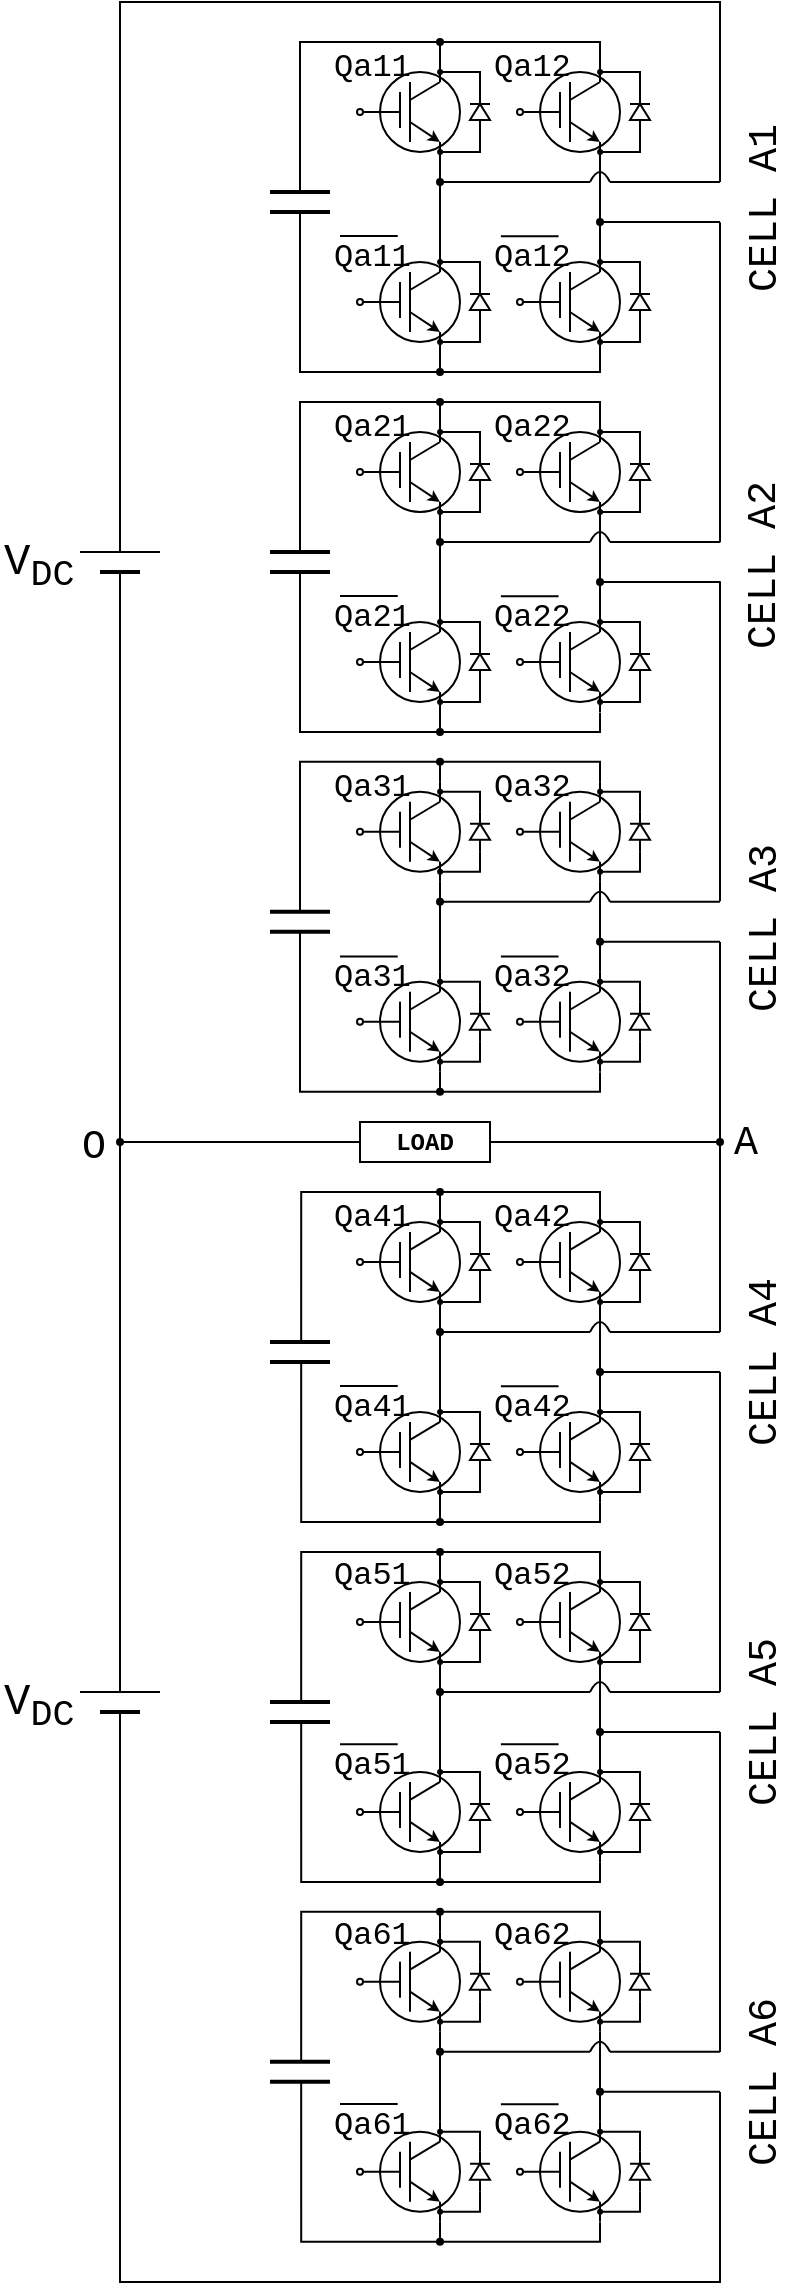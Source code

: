 <mxfile version="10.8.0" type="github"><diagram id="iKL2AW00o69sMmrHjwR3" name="Page-1"><mxGraphModel dx="1640" dy="919" grid="1" gridSize="5" guides="1" tooltips="1" connect="1" arrows="1" fold="1" page="1" pageScale="1" pageWidth="827" pageHeight="1169" math="0" shadow="0"><root><mxCell id="0"/><mxCell id="1" parent="0"/><mxCell id="mSweiZAHsHK13-OoorXa-1" value="" style="endArrow=none;html=1;strokeWidth=1;" parent="1" edge="1"><mxGeometry width="50" height="50" relative="1" as="geometry"><mxPoint x="60" y="285" as="sourcePoint"/><mxPoint x="100" y="285" as="targetPoint"/></mxGeometry></mxCell><mxCell id="mSweiZAHsHK13-OoorXa-2" value="" style="endArrow=none;html=1;strokeWidth=2;" parent="1" edge="1"><mxGeometry width="50" height="50" relative="1" as="geometry"><mxPoint x="70" y="295" as="sourcePoint"/><mxPoint x="90" y="295" as="targetPoint"/></mxGeometry></mxCell><mxCell id="mSweiZAHsHK13-OoorXa-3" value="" style="endArrow=none;html=1;strokeWidth=1;rounded=0;edgeStyle=orthogonalEdgeStyle;" parent="1" edge="1"><mxGeometry width="50" height="50" relative="1" as="geometry"><mxPoint x="80" y="285" as="sourcePoint"/><mxPoint x="380" y="100" as="targetPoint"/><Array as="points"><mxPoint x="80" y="10"/><mxPoint x="380" y="10"/><mxPoint x="380" y="40"/></Array></mxGeometry></mxCell><mxCell id="mSweiZAHsHK13-OoorXa-4" value="" style="endArrow=none;html=1;strokeWidth=2;" parent="1" edge="1"><mxGeometry width="50" height="50" relative="1" as="geometry"><mxPoint x="155" y="105" as="sourcePoint"/><mxPoint x="185" y="105" as="targetPoint"/></mxGeometry></mxCell><mxCell id="mSweiZAHsHK13-OoorXa-5" value="" style="endArrow=none;html=1;strokeWidth=2;" parent="1" edge="1"><mxGeometry width="50" height="50" relative="1" as="geometry"><mxPoint x="155" y="115" as="sourcePoint"/><mxPoint x="185" y="115" as="targetPoint"/></mxGeometry></mxCell><mxCell id="gMlWrB6JQao9kyZ73s_e-1" value="" style="group" vertex="1" connectable="0" parent="1"><mxGeometry x="200" y="40" width="65.0" height="50" as="geometry"/></mxCell><mxCell id="gMlWrB6JQao9kyZ73s_e-2" style="edgeStyle=orthogonalEdgeStyle;rounded=0;orthogonalLoop=1;jettySize=auto;html=1;exitX=1;exitY=0.5;exitDx=0;exitDy=0;exitPerimeter=0;startArrow=none;startFill=0;startSize=3;endArrow=oval;endFill=1;endSize=2;fontSize=56;" edge="1" parent="gMlWrB6JQao9kyZ73s_e-1" source="gMlWrB6JQao9kyZ73s_e-4"><mxGeometry relative="1" as="geometry"><mxPoint x="40.047" y="5" as="targetPoint"/><Array as="points"><mxPoint x="60.0" y="5"/></Array></mxGeometry></mxCell><mxCell id="gMlWrB6JQao9kyZ73s_e-3" style="edgeStyle=orthogonalEdgeStyle;rounded=0;orthogonalLoop=1;jettySize=auto;html=1;exitX=0;exitY=0.5;exitDx=0;exitDy=0;exitPerimeter=0;startArrow=none;startFill=0;startSize=3;endArrow=oval;endFill=1;endSize=2;fontSize=56;" edge="1" parent="gMlWrB6JQao9kyZ73s_e-1" source="gMlWrB6JQao9kyZ73s_e-4"><mxGeometry relative="1" as="geometry"><mxPoint x="40.047" y="45" as="targetPoint"/><Array as="points"><mxPoint x="60.0" y="45"/></Array></mxGeometry></mxCell><mxCell id="gMlWrB6JQao9kyZ73s_e-4" value="" style="pointerEvents=1;fillColor=#000000;verticalLabelPosition=bottom;shadow=0;dashed=0;align=center;fillColor=#ffffff;html=1;verticalAlign=top;strokeWidth=1;shape=mxgraph.electrical.diodes.diode;fontSize=56;direction=north;" vertex="1" parent="gMlWrB6JQao9kyZ73s_e-1"><mxGeometry x="55.0" y="15" width="10" height="20" as="geometry"/></mxCell><mxCell id="gMlWrB6JQao9kyZ73s_e-5" value="" style="endArrow=classic;html=1;fontSize=56;endSize=3;" edge="1" parent="gMlWrB6JQao9kyZ73s_e-1"><mxGeometry width="50" height="50" relative="1" as="geometry"><mxPoint x="25.0" y="30" as="sourcePoint"/><mxPoint x="40.0" y="40" as="targetPoint"/></mxGeometry></mxCell><mxCell id="gMlWrB6JQao9kyZ73s_e-6" value="" style="ellipse;whiteSpace=wrap;html=1;aspect=fixed;fillColor=none;" vertex="1" parent="gMlWrB6JQao9kyZ73s_e-1"><mxGeometry x="10" y="5" width="40" height="40" as="geometry"/></mxCell><mxCell id="gMlWrB6JQao9kyZ73s_e-7" value="" style="endArrow=none;html=1;strokeWidth=1;" edge="1" parent="gMlWrB6JQao9kyZ73s_e-1"><mxGeometry width="50" height="50" relative="1" as="geometry"><mxPoint x="25" y="40" as="sourcePoint"/><mxPoint x="25" y="10" as="targetPoint"/></mxGeometry></mxCell><mxCell id="gMlWrB6JQao9kyZ73s_e-8" value="" style="endArrow=none;html=1;strokeWidth=1;" edge="1" parent="gMlWrB6JQao9kyZ73s_e-1"><mxGeometry width="50" height="50" relative="1" as="geometry"><mxPoint x="20" y="33" as="sourcePoint"/><mxPoint x="20" y="15" as="targetPoint"/></mxGeometry></mxCell><mxCell id="gMlWrB6JQao9kyZ73s_e-9" value="" style="endArrow=none;html=1;strokeWidth=1;" edge="1" parent="gMlWrB6JQao9kyZ73s_e-1"><mxGeometry width="50" height="50" relative="1" as="geometry"><mxPoint x="40" y="10" as="sourcePoint"/><mxPoint x="25" y="19" as="targetPoint"/></mxGeometry></mxCell><mxCell id="gMlWrB6JQao9kyZ73s_e-10" value="" style="endArrow=none;html=1;strokeWidth=1;startArrow=oval;startFill=0;startSize=3;" edge="1" parent="gMlWrB6JQao9kyZ73s_e-1"><mxGeometry width="50" height="50" relative="1" as="geometry"><mxPoint y="25" as="sourcePoint"/><mxPoint x="20" y="25" as="targetPoint"/></mxGeometry></mxCell><mxCell id="gMlWrB6JQao9kyZ73s_e-11" value="" style="endArrow=none;html=1;strokeWidth=1;" edge="1" parent="gMlWrB6JQao9kyZ73s_e-1"><mxGeometry width="50" height="50" relative="1" as="geometry"><mxPoint x="40" y="50" as="sourcePoint"/><mxPoint x="40" y="40" as="targetPoint"/></mxGeometry></mxCell><mxCell id="gMlWrB6JQao9kyZ73s_e-12" value="" style="endArrow=none;html=1;strokeWidth=1;" edge="1" parent="gMlWrB6JQao9kyZ73s_e-1"><mxGeometry width="50" height="50" relative="1" as="geometry"><mxPoint x="40" y="10" as="sourcePoint"/><mxPoint x="40" as="targetPoint"/></mxGeometry></mxCell><mxCell id="gMlWrB6JQao9kyZ73s_e-14" value="" style="group" vertex="1" connectable="0" parent="1"><mxGeometry x="200" y="135" width="65.0" height="50" as="geometry"/></mxCell><mxCell id="gMlWrB6JQao9kyZ73s_e-15" style="edgeStyle=orthogonalEdgeStyle;rounded=0;orthogonalLoop=1;jettySize=auto;html=1;exitX=1;exitY=0.5;exitDx=0;exitDy=0;exitPerimeter=0;startArrow=none;startFill=0;startSize=3;endArrow=oval;endFill=1;endSize=2;fontSize=56;" edge="1" parent="gMlWrB6JQao9kyZ73s_e-14" source="gMlWrB6JQao9kyZ73s_e-17"><mxGeometry relative="1" as="geometry"><mxPoint x="40.047" y="5" as="targetPoint"/><Array as="points"><mxPoint x="60.0" y="5"/></Array></mxGeometry></mxCell><mxCell id="gMlWrB6JQao9kyZ73s_e-16" style="edgeStyle=orthogonalEdgeStyle;rounded=0;orthogonalLoop=1;jettySize=auto;html=1;exitX=0;exitY=0.5;exitDx=0;exitDy=0;exitPerimeter=0;startArrow=none;startFill=0;startSize=3;endArrow=oval;endFill=1;endSize=2;fontSize=56;" edge="1" parent="gMlWrB6JQao9kyZ73s_e-14" source="gMlWrB6JQao9kyZ73s_e-17"><mxGeometry relative="1" as="geometry"><mxPoint x="40.047" y="45" as="targetPoint"/><Array as="points"><mxPoint x="60.0" y="45"/></Array></mxGeometry></mxCell><mxCell id="gMlWrB6JQao9kyZ73s_e-17" value="" style="pointerEvents=1;fillColor=#000000;verticalLabelPosition=bottom;shadow=0;dashed=0;align=center;fillColor=#ffffff;html=1;verticalAlign=top;strokeWidth=1;shape=mxgraph.electrical.diodes.diode;fontSize=56;direction=north;" vertex="1" parent="gMlWrB6JQao9kyZ73s_e-14"><mxGeometry x="55.0" y="15" width="10" height="20" as="geometry"/></mxCell><mxCell id="gMlWrB6JQao9kyZ73s_e-18" value="" style="endArrow=classic;html=1;fontSize=56;endSize=3;" edge="1" parent="gMlWrB6JQao9kyZ73s_e-14"><mxGeometry width="50" height="50" relative="1" as="geometry"><mxPoint x="25.0" y="30" as="sourcePoint"/><mxPoint x="40.0" y="40" as="targetPoint"/></mxGeometry></mxCell><mxCell id="gMlWrB6JQao9kyZ73s_e-19" value="" style="ellipse;whiteSpace=wrap;html=1;aspect=fixed;fillColor=none;" vertex="1" parent="gMlWrB6JQao9kyZ73s_e-14"><mxGeometry x="10" y="5" width="40" height="40" as="geometry"/></mxCell><mxCell id="gMlWrB6JQao9kyZ73s_e-20" value="" style="endArrow=none;html=1;strokeWidth=1;" edge="1" parent="gMlWrB6JQao9kyZ73s_e-14"><mxGeometry width="50" height="50" relative="1" as="geometry"><mxPoint x="25" y="40" as="sourcePoint"/><mxPoint x="25" y="10" as="targetPoint"/></mxGeometry></mxCell><mxCell id="gMlWrB6JQao9kyZ73s_e-21" value="" style="endArrow=none;html=1;strokeWidth=1;" edge="1" parent="gMlWrB6JQao9kyZ73s_e-14"><mxGeometry width="50" height="50" relative="1" as="geometry"><mxPoint x="20" y="33" as="sourcePoint"/><mxPoint x="20" y="15" as="targetPoint"/></mxGeometry></mxCell><mxCell id="gMlWrB6JQao9kyZ73s_e-22" value="" style="endArrow=none;html=1;strokeWidth=1;" edge="1" parent="gMlWrB6JQao9kyZ73s_e-14"><mxGeometry width="50" height="50" relative="1" as="geometry"><mxPoint x="40" y="10" as="sourcePoint"/><mxPoint x="25" y="19" as="targetPoint"/></mxGeometry></mxCell><mxCell id="gMlWrB6JQao9kyZ73s_e-23" value="" style="endArrow=none;html=1;strokeWidth=1;startArrow=oval;startFill=0;startSize=3;" edge="1" parent="gMlWrB6JQao9kyZ73s_e-14"><mxGeometry width="50" height="50" relative="1" as="geometry"><mxPoint y="25" as="sourcePoint"/><mxPoint x="20" y="25" as="targetPoint"/></mxGeometry></mxCell><mxCell id="gMlWrB6JQao9kyZ73s_e-24" value="" style="endArrow=none;html=1;strokeWidth=1;" edge="1" parent="gMlWrB6JQao9kyZ73s_e-14"><mxGeometry width="50" height="50" relative="1" as="geometry"><mxPoint x="40" y="50" as="sourcePoint"/><mxPoint x="40" y="40" as="targetPoint"/></mxGeometry></mxCell><mxCell id="gMlWrB6JQao9kyZ73s_e-25" value="" style="endArrow=none;html=1;strokeWidth=1;" edge="1" parent="gMlWrB6JQao9kyZ73s_e-14"><mxGeometry width="50" height="50" relative="1" as="geometry"><mxPoint x="40" y="10" as="sourcePoint"/><mxPoint x="40" as="targetPoint"/></mxGeometry></mxCell><mxCell id="gMlWrB6JQao9kyZ73s_e-26" value="" style="endArrow=none;html=1;" edge="1" parent="1"><mxGeometry width="50" height="50" relative="1" as="geometry"><mxPoint x="240" y="135" as="sourcePoint"/><mxPoint x="240" y="90" as="targetPoint"/></mxGeometry></mxCell><mxCell id="gMlWrB6JQao9kyZ73s_e-27" value="" style="endArrow=none;html=1;startArrow=oval;startFill=1;startSize=3;" edge="1" parent="1"><mxGeometry width="50" height="50" relative="1" as="geometry"><mxPoint x="240" y="100" as="sourcePoint"/><mxPoint x="315" y="100" as="targetPoint"/></mxGeometry></mxCell><mxCell id="gMlWrB6JQao9kyZ73s_e-28" value="" style="endArrow=none;html=1;" edge="1" parent="1"><mxGeometry width="50" height="50" relative="1" as="geometry"><mxPoint x="320" y="90" as="sourcePoint"/><mxPoint x="320" y="135" as="targetPoint"/></mxGeometry></mxCell><mxCell id="gMlWrB6JQao9kyZ73s_e-41" value="" style="group" vertex="1" connectable="0" parent="1"><mxGeometry x="280" y="135" width="65.0" height="50" as="geometry"/></mxCell><mxCell id="gMlWrB6JQao9kyZ73s_e-42" style="edgeStyle=orthogonalEdgeStyle;rounded=0;orthogonalLoop=1;jettySize=auto;html=1;exitX=1;exitY=0.5;exitDx=0;exitDy=0;exitPerimeter=0;startArrow=none;startFill=0;startSize=3;endArrow=oval;endFill=1;endSize=2;fontSize=56;" edge="1" parent="gMlWrB6JQao9kyZ73s_e-41" source="gMlWrB6JQao9kyZ73s_e-44"><mxGeometry relative="1" as="geometry"><mxPoint x="40.047" y="5" as="targetPoint"/><Array as="points"><mxPoint x="60.0" y="5"/></Array></mxGeometry></mxCell><mxCell id="gMlWrB6JQao9kyZ73s_e-43" style="edgeStyle=orthogonalEdgeStyle;rounded=0;orthogonalLoop=1;jettySize=auto;html=1;exitX=0;exitY=0.5;exitDx=0;exitDy=0;exitPerimeter=0;startArrow=none;startFill=0;startSize=3;endArrow=oval;endFill=1;endSize=2;fontSize=56;" edge="1" parent="gMlWrB6JQao9kyZ73s_e-41" source="gMlWrB6JQao9kyZ73s_e-44"><mxGeometry relative="1" as="geometry"><mxPoint x="40.047" y="45" as="targetPoint"/><Array as="points"><mxPoint x="60.0" y="45"/></Array></mxGeometry></mxCell><mxCell id="gMlWrB6JQao9kyZ73s_e-44" value="" style="pointerEvents=1;fillColor=#000000;verticalLabelPosition=bottom;shadow=0;dashed=0;align=center;fillColor=#ffffff;html=1;verticalAlign=top;strokeWidth=1;shape=mxgraph.electrical.diodes.diode;fontSize=56;direction=north;" vertex="1" parent="gMlWrB6JQao9kyZ73s_e-41"><mxGeometry x="55.0" y="15" width="10" height="20" as="geometry"/></mxCell><mxCell id="gMlWrB6JQao9kyZ73s_e-45" value="" style="endArrow=classic;html=1;fontSize=56;endSize=3;" edge="1" parent="gMlWrB6JQao9kyZ73s_e-41"><mxGeometry width="50" height="50" relative="1" as="geometry"><mxPoint x="25.0" y="30" as="sourcePoint"/><mxPoint x="40.0" y="40" as="targetPoint"/></mxGeometry></mxCell><mxCell id="gMlWrB6JQao9kyZ73s_e-46" value="" style="ellipse;whiteSpace=wrap;html=1;aspect=fixed;fillColor=none;" vertex="1" parent="gMlWrB6JQao9kyZ73s_e-41"><mxGeometry x="10" y="5" width="40" height="40" as="geometry"/></mxCell><mxCell id="gMlWrB6JQao9kyZ73s_e-47" value="" style="endArrow=none;html=1;strokeWidth=1;" edge="1" parent="gMlWrB6JQao9kyZ73s_e-41"><mxGeometry width="50" height="50" relative="1" as="geometry"><mxPoint x="25" y="40" as="sourcePoint"/><mxPoint x="25" y="10" as="targetPoint"/></mxGeometry></mxCell><mxCell id="gMlWrB6JQao9kyZ73s_e-48" value="" style="endArrow=none;html=1;strokeWidth=1;" edge="1" parent="gMlWrB6JQao9kyZ73s_e-41"><mxGeometry width="50" height="50" relative="1" as="geometry"><mxPoint x="20" y="33" as="sourcePoint"/><mxPoint x="20" y="15" as="targetPoint"/></mxGeometry></mxCell><mxCell id="gMlWrB6JQao9kyZ73s_e-49" value="" style="endArrow=none;html=1;strokeWidth=1;" edge="1" parent="gMlWrB6JQao9kyZ73s_e-41"><mxGeometry width="50" height="50" relative="1" as="geometry"><mxPoint x="40" y="10" as="sourcePoint"/><mxPoint x="25" y="19" as="targetPoint"/></mxGeometry></mxCell><mxCell id="gMlWrB6JQao9kyZ73s_e-50" value="" style="endArrow=none;html=1;strokeWidth=1;startArrow=oval;startFill=0;startSize=3;" edge="1" parent="gMlWrB6JQao9kyZ73s_e-41"><mxGeometry width="50" height="50" relative="1" as="geometry"><mxPoint y="25" as="sourcePoint"/><mxPoint x="20" y="25" as="targetPoint"/></mxGeometry></mxCell><mxCell id="gMlWrB6JQao9kyZ73s_e-51" value="" style="endArrow=none;html=1;strokeWidth=1;" edge="1" parent="gMlWrB6JQao9kyZ73s_e-41"><mxGeometry width="50" height="50" relative="1" as="geometry"><mxPoint x="40" y="50" as="sourcePoint"/><mxPoint x="40" y="40" as="targetPoint"/></mxGeometry></mxCell><mxCell id="gMlWrB6JQao9kyZ73s_e-52" value="" style="endArrow=none;html=1;strokeWidth=1;" edge="1" parent="gMlWrB6JQao9kyZ73s_e-41"><mxGeometry width="50" height="50" relative="1" as="geometry"><mxPoint x="40" y="10" as="sourcePoint"/><mxPoint x="40" as="targetPoint"/></mxGeometry></mxCell><mxCell id="gMlWrB6JQao9kyZ73s_e-53" value="" style="endArrow=none;html=1;curved=1;" edge="1" parent="1"><mxGeometry width="50" height="50" relative="1" as="geometry"><mxPoint x="315" y="100" as="sourcePoint"/><mxPoint x="325" y="100" as="targetPoint"/><Array as="points"><mxPoint x="320" y="90"/></Array></mxGeometry></mxCell><mxCell id="gMlWrB6JQao9kyZ73s_e-54" value="" style="endArrow=none;html=1;startArrow=oval;startFill=1;startSize=3;" edge="1" parent="1"><mxGeometry width="50" height="50" relative="1" as="geometry"><mxPoint x="320" y="120" as="sourcePoint"/><mxPoint x="380" y="120" as="targetPoint"/></mxGeometry></mxCell><mxCell id="gMlWrB6JQao9kyZ73s_e-55" value="" style="endArrow=none;html=1;" edge="1" parent="1"><mxGeometry width="50" height="50" relative="1" as="geometry"><mxPoint x="325" y="100" as="sourcePoint"/><mxPoint x="380" y="100" as="targetPoint"/></mxGeometry></mxCell><mxCell id="gMlWrB6JQao9kyZ73s_e-56" value="" style="endArrow=none;html=1;edgeStyle=orthogonalEdgeStyle;rounded=0;" edge="1" parent="1"><mxGeometry width="50" height="50" relative="1" as="geometry"><mxPoint x="170" y="105" as="sourcePoint"/><mxPoint x="320" y="40" as="targetPoint"/><Array as="points"><mxPoint x="170" y="30"/><mxPoint x="320" y="30"/></Array></mxGeometry></mxCell><mxCell id="gMlWrB6JQao9kyZ73s_e-57" value="" style="endArrow=none;html=1;strokeWidth=1;rounded=0;edgeStyle=orthogonalEdgeStyle;" edge="1" parent="1"><mxGeometry width="50" height="50" relative="1" as="geometry"><mxPoint x="320" y="185" as="sourcePoint"/><mxPoint x="170" y="115" as="targetPoint"/><Array as="points"><mxPoint x="320" y="195"/><mxPoint x="170" y="195"/></Array></mxGeometry></mxCell><mxCell id="gMlWrB6JQao9kyZ73s_e-58" value="" style="endArrow=none;html=1;strokeWidth=1;startArrow=oval;startFill=1;startSize=3;" edge="1" parent="1"><mxGeometry width="50" height="50" relative="1" as="geometry"><mxPoint x="240" y="195" as="sourcePoint"/><mxPoint x="240" y="185" as="targetPoint"/></mxGeometry></mxCell><mxCell id="gMlWrB6JQao9kyZ73s_e-59" value="" style="endArrow=none;html=1;strokeWidth=1;startArrow=oval;startFill=1;startSize=3;" edge="1" parent="1"><mxGeometry width="50" height="50" relative="1" as="geometry"><mxPoint x="240" y="30" as="sourcePoint"/><mxPoint x="240" y="40" as="targetPoint"/></mxGeometry></mxCell><mxCell id="gMlWrB6JQao9kyZ73s_e-60" value="" style="endArrow=none;html=1;strokeWidth=2;" edge="1" parent="1"><mxGeometry width="50" height="50" relative="1" as="geometry"><mxPoint x="155" y="285" as="sourcePoint"/><mxPoint x="185" y="285" as="targetPoint"/></mxGeometry></mxCell><mxCell id="gMlWrB6JQao9kyZ73s_e-61" value="" style="endArrow=none;html=1;strokeWidth=2;" edge="1" parent="1"><mxGeometry width="50" height="50" relative="1" as="geometry"><mxPoint x="155" y="295" as="sourcePoint"/><mxPoint x="185" y="295" as="targetPoint"/></mxGeometry></mxCell><mxCell id="gMlWrB6JQao9kyZ73s_e-62" value="" style="group" vertex="1" connectable="0" parent="1"><mxGeometry x="200" y="220" width="115.222" height="120" as="geometry"/></mxCell><mxCell id="gMlWrB6JQao9kyZ73s_e-63" style="edgeStyle=orthogonalEdgeStyle;rounded=0;orthogonalLoop=1;jettySize=auto;html=1;exitX=1;exitY=0.5;exitDx=0;exitDy=0;exitPerimeter=0;startArrow=none;startFill=0;startSize=3;endArrow=oval;endFill=1;endSize=2;fontSize=56;" edge="1" parent="gMlWrB6JQao9kyZ73s_e-62" source="gMlWrB6JQao9kyZ73s_e-65"><mxGeometry relative="1" as="geometry"><mxPoint x="40.047" y="5" as="targetPoint"/><Array as="points"><mxPoint x="60.0" y="5"/></Array></mxGeometry></mxCell><mxCell id="gMlWrB6JQao9kyZ73s_e-64" style="edgeStyle=orthogonalEdgeStyle;rounded=0;orthogonalLoop=1;jettySize=auto;html=1;exitX=0;exitY=0.5;exitDx=0;exitDy=0;exitPerimeter=0;startArrow=none;startFill=0;startSize=3;endArrow=oval;endFill=1;endSize=2;fontSize=56;" edge="1" parent="gMlWrB6JQao9kyZ73s_e-62" source="gMlWrB6JQao9kyZ73s_e-65"><mxGeometry relative="1" as="geometry"><mxPoint x="40.047" y="45" as="targetPoint"/><Array as="points"><mxPoint x="60.0" y="45"/></Array></mxGeometry></mxCell><mxCell id="gMlWrB6JQao9kyZ73s_e-65" value="" style="pointerEvents=1;fillColor=#000000;verticalLabelPosition=bottom;shadow=0;dashed=0;align=center;fillColor=#ffffff;html=1;verticalAlign=top;strokeWidth=1;shape=mxgraph.electrical.diodes.diode;fontSize=56;direction=north;" vertex="1" parent="gMlWrB6JQao9kyZ73s_e-62"><mxGeometry x="55.0" y="15" width="10" height="20" as="geometry"/></mxCell><mxCell id="gMlWrB6JQao9kyZ73s_e-66" value="" style="endArrow=classic;html=1;fontSize=56;endSize=3;" edge="1" parent="gMlWrB6JQao9kyZ73s_e-62"><mxGeometry width="50" height="50" relative="1" as="geometry"><mxPoint x="25.0" y="30" as="sourcePoint"/><mxPoint x="40.0" y="40" as="targetPoint"/></mxGeometry></mxCell><mxCell id="gMlWrB6JQao9kyZ73s_e-67" value="" style="ellipse;whiteSpace=wrap;html=1;aspect=fixed;fillColor=none;" vertex="1" parent="gMlWrB6JQao9kyZ73s_e-62"><mxGeometry x="10" y="5" width="40" height="40" as="geometry"/></mxCell><mxCell id="gMlWrB6JQao9kyZ73s_e-68" value="" style="endArrow=none;html=1;strokeWidth=1;" edge="1" parent="gMlWrB6JQao9kyZ73s_e-62"><mxGeometry width="50" height="50" relative="1" as="geometry"><mxPoint x="25" y="40" as="sourcePoint"/><mxPoint x="25" y="10" as="targetPoint"/></mxGeometry></mxCell><mxCell id="gMlWrB6JQao9kyZ73s_e-69" value="" style="endArrow=none;html=1;strokeWidth=1;" edge="1" parent="gMlWrB6JQao9kyZ73s_e-62"><mxGeometry width="50" height="50" relative="1" as="geometry"><mxPoint x="20" y="33" as="sourcePoint"/><mxPoint x="20" y="15" as="targetPoint"/></mxGeometry></mxCell><mxCell id="gMlWrB6JQao9kyZ73s_e-70" value="" style="endArrow=none;html=1;strokeWidth=1;" edge="1" parent="gMlWrB6JQao9kyZ73s_e-62"><mxGeometry width="50" height="50" relative="1" as="geometry"><mxPoint x="40" y="10" as="sourcePoint"/><mxPoint x="25" y="19" as="targetPoint"/></mxGeometry></mxCell><mxCell id="gMlWrB6JQao9kyZ73s_e-71" value="" style="endArrow=none;html=1;strokeWidth=1;startArrow=oval;startFill=0;startSize=3;" edge="1" parent="gMlWrB6JQao9kyZ73s_e-62"><mxGeometry width="50" height="50" relative="1" as="geometry"><mxPoint y="25" as="sourcePoint"/><mxPoint x="20" y="25" as="targetPoint"/></mxGeometry></mxCell><mxCell id="gMlWrB6JQao9kyZ73s_e-72" value="" style="endArrow=none;html=1;strokeWidth=1;" edge="1" parent="gMlWrB6JQao9kyZ73s_e-62"><mxGeometry width="50" height="50" relative="1" as="geometry"><mxPoint x="40" y="50" as="sourcePoint"/><mxPoint x="40" y="40" as="targetPoint"/></mxGeometry></mxCell><mxCell id="gMlWrB6JQao9kyZ73s_e-73" value="" style="endArrow=none;html=1;strokeWidth=1;" edge="1" parent="gMlWrB6JQao9kyZ73s_e-62"><mxGeometry width="50" height="50" relative="1" as="geometry"><mxPoint x="40" y="10" as="sourcePoint"/><mxPoint x="40" as="targetPoint"/></mxGeometry></mxCell><mxCell id="gMlWrB6JQao9kyZ73s_e-403" value="" style="group" vertex="1" connectable="0" parent="gMlWrB6JQao9kyZ73s_e-62"><mxGeometry x="-15" y="-11" width="130" height="120" as="geometry"/></mxCell><mxCell id="gMlWrB6JQao9kyZ73s_e-397" value="&lt;font style=&quot;font-size: 16px&quot; face=&quot;Courier New&quot;&gt;Qa21&lt;/font&gt;" style="text;html=1;resizable=0;points=[];autosize=1;align=left;verticalAlign=top;spacingTop=-4;fontSize=16;" vertex="1" parent="gMlWrB6JQao9kyZ73s_e-403"><mxGeometry width="50" height="25" as="geometry"/></mxCell><mxCell id="gMlWrB6JQao9kyZ73s_e-398" value="&lt;font style=&quot;font-size: 16px&quot; face=&quot;Courier New&quot;&gt;Qa21&lt;/font&gt;" style="text;html=1;resizable=0;points=[];autosize=1;align=left;verticalAlign=top;spacingTop=-4;fontSize=16;" vertex="1" parent="gMlWrB6JQao9kyZ73s_e-403"><mxGeometry y="95" width="50" height="25" as="geometry"/></mxCell><mxCell id="gMlWrB6JQao9kyZ73s_e-399" value="" style="endArrow=none;html=1;strokeWidth=1;fontSize=16;entryX=0.677;entryY=0.122;entryDx=0;entryDy=0;entryPerimeter=0;exitX=0.1;exitY=0.122;exitDx=0;exitDy=0;exitPerimeter=0;" edge="1" parent="gMlWrB6JQao9kyZ73s_e-403" source="gMlWrB6JQao9kyZ73s_e-398" target="gMlWrB6JQao9kyZ73s_e-398"><mxGeometry width="50" height="50" relative="1" as="geometry"><mxPoint x="8.07" y="98.047" as="sourcePoint"/><mxPoint x="33.837" y="98.047" as="targetPoint"/></mxGeometry></mxCell><mxCell id="gMlWrB6JQao9kyZ73s_e-400" value="&lt;font style=&quot;font-size: 16px&quot; face=&quot;Courier New&quot;&gt;Qa22&lt;/font&gt;" style="text;html=1;resizable=0;points=[];autosize=1;align=left;verticalAlign=top;spacingTop=-4;fontSize=16;" vertex="1" parent="gMlWrB6JQao9kyZ73s_e-403"><mxGeometry x="80" width="50" height="25" as="geometry"/></mxCell><mxCell id="gMlWrB6JQao9kyZ73s_e-401" value="&lt;font style=&quot;font-size: 16px&quot; face=&quot;Courier New&quot;&gt;Qa22&lt;/font&gt;" style="text;html=1;resizable=0;points=[];autosize=1;align=left;verticalAlign=top;spacingTop=-4;fontSize=16;" vertex="1" parent="gMlWrB6JQao9kyZ73s_e-403"><mxGeometry x="80" y="95" width="50" height="25" as="geometry"/></mxCell><mxCell id="gMlWrB6JQao9kyZ73s_e-402" value="" style="endArrow=none;html=1;strokeWidth=1;fontSize=16;entryX=0.677;entryY=0.122;entryDx=0;entryDy=0;entryPerimeter=0;exitX=0.1;exitY=0.122;exitDx=0;exitDy=0;exitPerimeter=0;" edge="1" parent="gMlWrB6JQao9kyZ73s_e-403"><mxGeometry width="50" height="50" relative="1" as="geometry"><mxPoint x="85.453" y="98.07" as="sourcePoint"/><mxPoint x="114.291" y="98.07" as="targetPoint"/></mxGeometry></mxCell><mxCell id="gMlWrB6JQao9kyZ73s_e-74" value="" style="group" vertex="1" connectable="0" parent="1"><mxGeometry x="200" y="315" width="65.0" height="50" as="geometry"/></mxCell><mxCell id="gMlWrB6JQao9kyZ73s_e-75" style="edgeStyle=orthogonalEdgeStyle;rounded=0;orthogonalLoop=1;jettySize=auto;html=1;exitX=1;exitY=0.5;exitDx=0;exitDy=0;exitPerimeter=0;startArrow=none;startFill=0;startSize=3;endArrow=oval;endFill=1;endSize=2;fontSize=56;" edge="1" parent="gMlWrB6JQao9kyZ73s_e-74" source="gMlWrB6JQao9kyZ73s_e-77"><mxGeometry relative="1" as="geometry"><mxPoint x="40.047" y="5" as="targetPoint"/><Array as="points"><mxPoint x="60.0" y="5"/></Array></mxGeometry></mxCell><mxCell id="gMlWrB6JQao9kyZ73s_e-76" style="edgeStyle=orthogonalEdgeStyle;rounded=0;orthogonalLoop=1;jettySize=auto;html=1;exitX=0;exitY=0.5;exitDx=0;exitDy=0;exitPerimeter=0;startArrow=none;startFill=0;startSize=3;endArrow=oval;endFill=1;endSize=2;fontSize=56;" edge="1" parent="gMlWrB6JQao9kyZ73s_e-74" source="gMlWrB6JQao9kyZ73s_e-77"><mxGeometry relative="1" as="geometry"><mxPoint x="40.047" y="45" as="targetPoint"/><Array as="points"><mxPoint x="60.0" y="45"/></Array></mxGeometry></mxCell><mxCell id="gMlWrB6JQao9kyZ73s_e-77" value="" style="pointerEvents=1;fillColor=#000000;verticalLabelPosition=bottom;shadow=0;dashed=0;align=center;fillColor=#ffffff;html=1;verticalAlign=top;strokeWidth=1;shape=mxgraph.electrical.diodes.diode;fontSize=56;direction=north;" vertex="1" parent="gMlWrB6JQao9kyZ73s_e-74"><mxGeometry x="55.0" y="15" width="10" height="20" as="geometry"/></mxCell><mxCell id="gMlWrB6JQao9kyZ73s_e-78" value="" style="endArrow=classic;html=1;fontSize=56;endSize=3;" edge="1" parent="gMlWrB6JQao9kyZ73s_e-74"><mxGeometry width="50" height="50" relative="1" as="geometry"><mxPoint x="25.0" y="30" as="sourcePoint"/><mxPoint x="40.0" y="40" as="targetPoint"/></mxGeometry></mxCell><mxCell id="gMlWrB6JQao9kyZ73s_e-79" value="" style="ellipse;whiteSpace=wrap;html=1;aspect=fixed;fillColor=none;" vertex="1" parent="gMlWrB6JQao9kyZ73s_e-74"><mxGeometry x="10" y="5" width="40" height="40" as="geometry"/></mxCell><mxCell id="gMlWrB6JQao9kyZ73s_e-80" value="" style="endArrow=none;html=1;strokeWidth=1;" edge="1" parent="gMlWrB6JQao9kyZ73s_e-74"><mxGeometry width="50" height="50" relative="1" as="geometry"><mxPoint x="25" y="40" as="sourcePoint"/><mxPoint x="25" y="10" as="targetPoint"/></mxGeometry></mxCell><mxCell id="gMlWrB6JQao9kyZ73s_e-81" value="" style="endArrow=none;html=1;strokeWidth=1;" edge="1" parent="gMlWrB6JQao9kyZ73s_e-74"><mxGeometry width="50" height="50" relative="1" as="geometry"><mxPoint x="20" y="33" as="sourcePoint"/><mxPoint x="20" y="15" as="targetPoint"/></mxGeometry></mxCell><mxCell id="gMlWrB6JQao9kyZ73s_e-82" value="" style="endArrow=none;html=1;strokeWidth=1;" edge="1" parent="gMlWrB6JQao9kyZ73s_e-74"><mxGeometry width="50" height="50" relative="1" as="geometry"><mxPoint x="40" y="10" as="sourcePoint"/><mxPoint x="25" y="19" as="targetPoint"/></mxGeometry></mxCell><mxCell id="gMlWrB6JQao9kyZ73s_e-83" value="" style="endArrow=none;html=1;strokeWidth=1;startArrow=oval;startFill=0;startSize=3;" edge="1" parent="gMlWrB6JQao9kyZ73s_e-74"><mxGeometry width="50" height="50" relative="1" as="geometry"><mxPoint y="25" as="sourcePoint"/><mxPoint x="20" y="25" as="targetPoint"/></mxGeometry></mxCell><mxCell id="gMlWrB6JQao9kyZ73s_e-84" value="" style="endArrow=none;html=1;strokeWidth=1;" edge="1" parent="gMlWrB6JQao9kyZ73s_e-74"><mxGeometry width="50" height="50" relative="1" as="geometry"><mxPoint x="40" y="50" as="sourcePoint"/><mxPoint x="40" y="40" as="targetPoint"/></mxGeometry></mxCell><mxCell id="gMlWrB6JQao9kyZ73s_e-85" value="" style="endArrow=none;html=1;strokeWidth=1;" edge="1" parent="gMlWrB6JQao9kyZ73s_e-74"><mxGeometry width="50" height="50" relative="1" as="geometry"><mxPoint x="40" y="10" as="sourcePoint"/><mxPoint x="40" as="targetPoint"/></mxGeometry></mxCell><mxCell id="gMlWrB6JQao9kyZ73s_e-86" value="" style="endArrow=none;html=1;" edge="1" parent="1"><mxGeometry width="50" height="50" relative="1" as="geometry"><mxPoint x="240" y="315" as="sourcePoint"/><mxPoint x="240" y="270" as="targetPoint"/></mxGeometry></mxCell><mxCell id="gMlWrB6JQao9kyZ73s_e-87" value="" style="endArrow=none;html=1;startArrow=oval;startFill=1;startSize=3;" edge="1" parent="1"><mxGeometry width="50" height="50" relative="1" as="geometry"><mxPoint x="240" y="280" as="sourcePoint"/><mxPoint x="315" y="280" as="targetPoint"/></mxGeometry></mxCell><mxCell id="gMlWrB6JQao9kyZ73s_e-88" value="" style="endArrow=none;html=1;" edge="1" parent="1"><mxGeometry width="50" height="50" relative="1" as="geometry"><mxPoint x="320" y="270" as="sourcePoint"/><mxPoint x="320" y="315" as="targetPoint"/></mxGeometry></mxCell><mxCell id="gMlWrB6JQao9kyZ73s_e-89" value="" style="group" vertex="1" connectable="0" parent="1"><mxGeometry x="280" y="220" width="65.0" height="50" as="geometry"/></mxCell><mxCell id="gMlWrB6JQao9kyZ73s_e-90" style="edgeStyle=orthogonalEdgeStyle;rounded=0;orthogonalLoop=1;jettySize=auto;html=1;exitX=1;exitY=0.5;exitDx=0;exitDy=0;exitPerimeter=0;startArrow=none;startFill=0;startSize=3;endArrow=oval;endFill=1;endSize=2;fontSize=56;" edge="1" parent="gMlWrB6JQao9kyZ73s_e-89" source="gMlWrB6JQao9kyZ73s_e-92"><mxGeometry relative="1" as="geometry"><mxPoint x="40.047" y="5" as="targetPoint"/><Array as="points"><mxPoint x="60.0" y="5"/></Array></mxGeometry></mxCell><mxCell id="gMlWrB6JQao9kyZ73s_e-91" style="edgeStyle=orthogonalEdgeStyle;rounded=0;orthogonalLoop=1;jettySize=auto;html=1;exitX=0;exitY=0.5;exitDx=0;exitDy=0;exitPerimeter=0;startArrow=none;startFill=0;startSize=3;endArrow=oval;endFill=1;endSize=2;fontSize=56;" edge="1" parent="gMlWrB6JQao9kyZ73s_e-89" source="gMlWrB6JQao9kyZ73s_e-92"><mxGeometry relative="1" as="geometry"><mxPoint x="40.047" y="45" as="targetPoint"/><Array as="points"><mxPoint x="60.0" y="45"/></Array></mxGeometry></mxCell><mxCell id="gMlWrB6JQao9kyZ73s_e-92" value="" style="pointerEvents=1;fillColor=#000000;verticalLabelPosition=bottom;shadow=0;dashed=0;align=center;fillColor=#ffffff;html=1;verticalAlign=top;strokeWidth=1;shape=mxgraph.electrical.diodes.diode;fontSize=56;direction=north;" vertex="1" parent="gMlWrB6JQao9kyZ73s_e-89"><mxGeometry x="55.0" y="15" width="10" height="20" as="geometry"/></mxCell><mxCell id="gMlWrB6JQao9kyZ73s_e-93" value="" style="endArrow=classic;html=1;fontSize=56;endSize=3;" edge="1" parent="gMlWrB6JQao9kyZ73s_e-89"><mxGeometry width="50" height="50" relative="1" as="geometry"><mxPoint x="25.0" y="30" as="sourcePoint"/><mxPoint x="40.0" y="40" as="targetPoint"/></mxGeometry></mxCell><mxCell id="gMlWrB6JQao9kyZ73s_e-94" value="" style="ellipse;whiteSpace=wrap;html=1;aspect=fixed;fillColor=none;" vertex="1" parent="gMlWrB6JQao9kyZ73s_e-89"><mxGeometry x="10" y="5" width="40" height="40" as="geometry"/></mxCell><mxCell id="gMlWrB6JQao9kyZ73s_e-95" value="" style="endArrow=none;html=1;strokeWidth=1;" edge="1" parent="gMlWrB6JQao9kyZ73s_e-89"><mxGeometry width="50" height="50" relative="1" as="geometry"><mxPoint x="25" y="40" as="sourcePoint"/><mxPoint x="25" y="10" as="targetPoint"/></mxGeometry></mxCell><mxCell id="gMlWrB6JQao9kyZ73s_e-96" value="" style="endArrow=none;html=1;strokeWidth=1;" edge="1" parent="gMlWrB6JQao9kyZ73s_e-89"><mxGeometry width="50" height="50" relative="1" as="geometry"><mxPoint x="20" y="33" as="sourcePoint"/><mxPoint x="20" y="15" as="targetPoint"/></mxGeometry></mxCell><mxCell id="gMlWrB6JQao9kyZ73s_e-97" value="" style="endArrow=none;html=1;strokeWidth=1;" edge="1" parent="gMlWrB6JQao9kyZ73s_e-89"><mxGeometry width="50" height="50" relative="1" as="geometry"><mxPoint x="40" y="10" as="sourcePoint"/><mxPoint x="25" y="19" as="targetPoint"/></mxGeometry></mxCell><mxCell id="gMlWrB6JQao9kyZ73s_e-98" value="" style="endArrow=none;html=1;strokeWidth=1;startArrow=oval;startFill=0;startSize=3;" edge="1" parent="gMlWrB6JQao9kyZ73s_e-89"><mxGeometry width="50" height="50" relative="1" as="geometry"><mxPoint y="25" as="sourcePoint"/><mxPoint x="20" y="25" as="targetPoint"/></mxGeometry></mxCell><mxCell id="gMlWrB6JQao9kyZ73s_e-99" value="" style="endArrow=none;html=1;strokeWidth=1;" edge="1" parent="gMlWrB6JQao9kyZ73s_e-89"><mxGeometry width="50" height="50" relative="1" as="geometry"><mxPoint x="40" y="50" as="sourcePoint"/><mxPoint x="40" y="40" as="targetPoint"/></mxGeometry></mxCell><mxCell id="gMlWrB6JQao9kyZ73s_e-100" value="" style="endArrow=none;html=1;strokeWidth=1;" edge="1" parent="gMlWrB6JQao9kyZ73s_e-89"><mxGeometry width="50" height="50" relative="1" as="geometry"><mxPoint x="40" y="10" as="sourcePoint"/><mxPoint x="40" as="targetPoint"/></mxGeometry></mxCell><mxCell id="gMlWrB6JQao9kyZ73s_e-101" value="" style="group" vertex="1" connectable="0" parent="1"><mxGeometry x="280" y="315" width="65.0" height="50" as="geometry"/></mxCell><mxCell id="gMlWrB6JQao9kyZ73s_e-102" style="edgeStyle=orthogonalEdgeStyle;rounded=0;orthogonalLoop=1;jettySize=auto;html=1;exitX=1;exitY=0.5;exitDx=0;exitDy=0;exitPerimeter=0;startArrow=none;startFill=0;startSize=3;endArrow=oval;endFill=1;endSize=2;fontSize=56;" edge="1" parent="gMlWrB6JQao9kyZ73s_e-101" source="gMlWrB6JQao9kyZ73s_e-104"><mxGeometry relative="1" as="geometry"><mxPoint x="40.047" y="5" as="targetPoint"/><Array as="points"><mxPoint x="60.0" y="5"/></Array></mxGeometry></mxCell><mxCell id="gMlWrB6JQao9kyZ73s_e-103" style="edgeStyle=orthogonalEdgeStyle;rounded=0;orthogonalLoop=1;jettySize=auto;html=1;exitX=0;exitY=0.5;exitDx=0;exitDy=0;exitPerimeter=0;startArrow=none;startFill=0;startSize=3;endArrow=oval;endFill=1;endSize=2;fontSize=56;" edge="1" parent="gMlWrB6JQao9kyZ73s_e-101" source="gMlWrB6JQao9kyZ73s_e-104"><mxGeometry relative="1" as="geometry"><mxPoint x="40.047" y="45" as="targetPoint"/><Array as="points"><mxPoint x="60.0" y="45"/></Array></mxGeometry></mxCell><mxCell id="gMlWrB6JQao9kyZ73s_e-104" value="" style="pointerEvents=1;fillColor=#000000;verticalLabelPosition=bottom;shadow=0;dashed=0;align=center;fillColor=#ffffff;html=1;verticalAlign=top;strokeWidth=1;shape=mxgraph.electrical.diodes.diode;fontSize=56;direction=north;" vertex="1" parent="gMlWrB6JQao9kyZ73s_e-101"><mxGeometry x="55.0" y="15" width="10" height="20" as="geometry"/></mxCell><mxCell id="gMlWrB6JQao9kyZ73s_e-105" value="" style="endArrow=classic;html=1;fontSize=56;endSize=3;" edge="1" parent="gMlWrB6JQao9kyZ73s_e-101"><mxGeometry width="50" height="50" relative="1" as="geometry"><mxPoint x="25.0" y="30" as="sourcePoint"/><mxPoint x="40.0" y="40" as="targetPoint"/></mxGeometry></mxCell><mxCell id="gMlWrB6JQao9kyZ73s_e-106" value="" style="ellipse;whiteSpace=wrap;html=1;aspect=fixed;fillColor=none;" vertex="1" parent="gMlWrB6JQao9kyZ73s_e-101"><mxGeometry x="10" y="5" width="40" height="40" as="geometry"/></mxCell><mxCell id="gMlWrB6JQao9kyZ73s_e-107" value="" style="endArrow=none;html=1;strokeWidth=1;" edge="1" parent="gMlWrB6JQao9kyZ73s_e-101"><mxGeometry width="50" height="50" relative="1" as="geometry"><mxPoint x="25" y="40" as="sourcePoint"/><mxPoint x="25" y="10" as="targetPoint"/></mxGeometry></mxCell><mxCell id="gMlWrB6JQao9kyZ73s_e-108" value="" style="endArrow=none;html=1;strokeWidth=1;" edge="1" parent="gMlWrB6JQao9kyZ73s_e-101"><mxGeometry width="50" height="50" relative="1" as="geometry"><mxPoint x="20" y="33" as="sourcePoint"/><mxPoint x="20" y="15" as="targetPoint"/></mxGeometry></mxCell><mxCell id="gMlWrB6JQao9kyZ73s_e-109" value="" style="endArrow=none;html=1;strokeWidth=1;" edge="1" parent="gMlWrB6JQao9kyZ73s_e-101"><mxGeometry width="50" height="50" relative="1" as="geometry"><mxPoint x="40" y="10" as="sourcePoint"/><mxPoint x="25" y="19" as="targetPoint"/></mxGeometry></mxCell><mxCell id="gMlWrB6JQao9kyZ73s_e-110" value="" style="endArrow=none;html=1;strokeWidth=1;startArrow=oval;startFill=0;startSize=3;" edge="1" parent="gMlWrB6JQao9kyZ73s_e-101"><mxGeometry width="50" height="50" relative="1" as="geometry"><mxPoint y="25" as="sourcePoint"/><mxPoint x="20" y="25" as="targetPoint"/></mxGeometry></mxCell><mxCell id="gMlWrB6JQao9kyZ73s_e-111" value="" style="endArrow=none;html=1;strokeWidth=1;" edge="1" parent="gMlWrB6JQao9kyZ73s_e-101"><mxGeometry width="50" height="50" relative="1" as="geometry"><mxPoint x="40" y="50" as="sourcePoint"/><mxPoint x="40" y="40" as="targetPoint"/></mxGeometry></mxCell><mxCell id="gMlWrB6JQao9kyZ73s_e-112" value="" style="endArrow=none;html=1;strokeWidth=1;" edge="1" parent="gMlWrB6JQao9kyZ73s_e-101"><mxGeometry width="50" height="50" relative="1" as="geometry"><mxPoint x="40" y="10" as="sourcePoint"/><mxPoint x="40" as="targetPoint"/></mxGeometry></mxCell><mxCell id="gMlWrB6JQao9kyZ73s_e-113" value="" style="endArrow=none;html=1;curved=1;" edge="1" parent="1"><mxGeometry width="50" height="50" relative="1" as="geometry"><mxPoint x="315" y="280" as="sourcePoint"/><mxPoint x="325" y="280" as="targetPoint"/><Array as="points"><mxPoint x="320" y="270"/></Array></mxGeometry></mxCell><mxCell id="gMlWrB6JQao9kyZ73s_e-114" value="" style="endArrow=none;html=1;startArrow=oval;startFill=1;startSize=3;" edge="1" parent="1"><mxGeometry width="50" height="50" relative="1" as="geometry"><mxPoint x="320" y="300" as="sourcePoint"/><mxPoint x="380" y="300" as="targetPoint"/></mxGeometry></mxCell><mxCell id="gMlWrB6JQao9kyZ73s_e-115" value="" style="endArrow=none;html=1;" edge="1" parent="1"><mxGeometry width="50" height="50" relative="1" as="geometry"><mxPoint x="325" y="280" as="sourcePoint"/><mxPoint x="380" y="280" as="targetPoint"/></mxGeometry></mxCell><mxCell id="gMlWrB6JQao9kyZ73s_e-116" value="" style="endArrow=none;html=1;edgeStyle=orthogonalEdgeStyle;rounded=0;" edge="1" parent="1"><mxGeometry width="50" height="50" relative="1" as="geometry"><mxPoint x="170" y="285.2" as="sourcePoint"/><mxPoint x="320" y="220" as="targetPoint"/><Array as="points"><mxPoint x="170" y="210"/><mxPoint x="320" y="210"/></Array></mxGeometry></mxCell><mxCell id="gMlWrB6JQao9kyZ73s_e-117" value="" style="endArrow=none;html=1;strokeWidth=1;rounded=0;edgeStyle=orthogonalEdgeStyle;" edge="1" parent="1"><mxGeometry width="50" height="50" relative="1" as="geometry"><mxPoint x="320" y="365.2" as="sourcePoint"/><mxPoint x="170" y="295.2" as="targetPoint"/><Array as="points"><mxPoint x="320" y="375"/><mxPoint x="170" y="375"/></Array></mxGeometry></mxCell><mxCell id="gMlWrB6JQao9kyZ73s_e-118" value="" style="endArrow=none;html=1;strokeWidth=1;startArrow=oval;startFill=1;startSize=3;" edge="1" parent="1"><mxGeometry width="50" height="50" relative="1" as="geometry"><mxPoint x="240" y="375" as="sourcePoint"/><mxPoint x="240" y="365" as="targetPoint"/></mxGeometry></mxCell><mxCell id="gMlWrB6JQao9kyZ73s_e-119" value="" style="endArrow=none;html=1;strokeWidth=1;startArrow=oval;startFill=1;startSize=3;" edge="1" parent="1"><mxGeometry width="50" height="50" relative="1" as="geometry"><mxPoint x="240" y="210" as="sourcePoint"/><mxPoint x="240" y="220" as="targetPoint"/></mxGeometry></mxCell><mxCell id="gMlWrB6JQao9kyZ73s_e-120" value="" style="endArrow=none;html=1;strokeWidth=2;" edge="1" parent="1"><mxGeometry width="50" height="50" relative="1" as="geometry"><mxPoint x="155" y="464.881" as="sourcePoint"/><mxPoint x="185" y="464.881" as="targetPoint"/></mxGeometry></mxCell><mxCell id="gMlWrB6JQao9kyZ73s_e-121" value="" style="endArrow=none;html=1;strokeWidth=2;" edge="1" parent="1"><mxGeometry width="50" height="50" relative="1" as="geometry"><mxPoint x="155" y="474.881" as="sourcePoint"/><mxPoint x="185" y="474.881" as="targetPoint"/></mxGeometry></mxCell><mxCell id="gMlWrB6JQao9kyZ73s_e-122" value="" style="group" vertex="1" connectable="0" parent="1"><mxGeometry x="200" y="399.881" width="65.0" height="50" as="geometry"/></mxCell><mxCell id="gMlWrB6JQao9kyZ73s_e-123" style="edgeStyle=orthogonalEdgeStyle;rounded=0;orthogonalLoop=1;jettySize=auto;html=1;exitX=1;exitY=0.5;exitDx=0;exitDy=0;exitPerimeter=0;startArrow=none;startFill=0;startSize=3;endArrow=oval;endFill=1;endSize=2;fontSize=56;" edge="1" parent="gMlWrB6JQao9kyZ73s_e-122" source="gMlWrB6JQao9kyZ73s_e-125"><mxGeometry relative="1" as="geometry"><mxPoint x="40.047" y="5" as="targetPoint"/><Array as="points"><mxPoint x="60.0" y="5"/></Array></mxGeometry></mxCell><mxCell id="gMlWrB6JQao9kyZ73s_e-124" style="edgeStyle=orthogonalEdgeStyle;rounded=0;orthogonalLoop=1;jettySize=auto;html=1;exitX=0;exitY=0.5;exitDx=0;exitDy=0;exitPerimeter=0;startArrow=none;startFill=0;startSize=3;endArrow=oval;endFill=1;endSize=2;fontSize=56;" edge="1" parent="gMlWrB6JQao9kyZ73s_e-122" source="gMlWrB6JQao9kyZ73s_e-125"><mxGeometry relative="1" as="geometry"><mxPoint x="40.047" y="45" as="targetPoint"/><Array as="points"><mxPoint x="60.0" y="45"/></Array></mxGeometry></mxCell><mxCell id="gMlWrB6JQao9kyZ73s_e-125" value="" style="pointerEvents=1;fillColor=#000000;verticalLabelPosition=bottom;shadow=0;dashed=0;align=center;fillColor=#ffffff;html=1;verticalAlign=top;strokeWidth=1;shape=mxgraph.electrical.diodes.diode;fontSize=56;direction=north;" vertex="1" parent="gMlWrB6JQao9kyZ73s_e-122"><mxGeometry x="55.0" y="15" width="10" height="20" as="geometry"/></mxCell><mxCell id="gMlWrB6JQao9kyZ73s_e-126" value="" style="endArrow=classic;html=1;fontSize=56;endSize=3;" edge="1" parent="gMlWrB6JQao9kyZ73s_e-122"><mxGeometry width="50" height="50" relative="1" as="geometry"><mxPoint x="25.0" y="30" as="sourcePoint"/><mxPoint x="40.0" y="40" as="targetPoint"/></mxGeometry></mxCell><mxCell id="gMlWrB6JQao9kyZ73s_e-127" value="" style="ellipse;whiteSpace=wrap;html=1;aspect=fixed;fillColor=none;" vertex="1" parent="gMlWrB6JQao9kyZ73s_e-122"><mxGeometry x="10" y="5" width="40" height="40" as="geometry"/></mxCell><mxCell id="gMlWrB6JQao9kyZ73s_e-128" value="" style="endArrow=none;html=1;strokeWidth=1;" edge="1" parent="gMlWrB6JQao9kyZ73s_e-122"><mxGeometry width="50" height="50" relative="1" as="geometry"><mxPoint x="25" y="40" as="sourcePoint"/><mxPoint x="25" y="10" as="targetPoint"/></mxGeometry></mxCell><mxCell id="gMlWrB6JQao9kyZ73s_e-129" value="" style="endArrow=none;html=1;strokeWidth=1;" edge="1" parent="gMlWrB6JQao9kyZ73s_e-122"><mxGeometry width="50" height="50" relative="1" as="geometry"><mxPoint x="20" y="33" as="sourcePoint"/><mxPoint x="20" y="15" as="targetPoint"/></mxGeometry></mxCell><mxCell id="gMlWrB6JQao9kyZ73s_e-130" value="" style="endArrow=none;html=1;strokeWidth=1;" edge="1" parent="gMlWrB6JQao9kyZ73s_e-122"><mxGeometry width="50" height="50" relative="1" as="geometry"><mxPoint x="40" y="10" as="sourcePoint"/><mxPoint x="25" y="19" as="targetPoint"/></mxGeometry></mxCell><mxCell id="gMlWrB6JQao9kyZ73s_e-131" value="" style="endArrow=none;html=1;strokeWidth=1;startArrow=oval;startFill=0;startSize=3;" edge="1" parent="gMlWrB6JQao9kyZ73s_e-122"><mxGeometry width="50" height="50" relative="1" as="geometry"><mxPoint y="25" as="sourcePoint"/><mxPoint x="20" y="25" as="targetPoint"/></mxGeometry></mxCell><mxCell id="gMlWrB6JQao9kyZ73s_e-132" value="" style="endArrow=none;html=1;strokeWidth=1;" edge="1" parent="gMlWrB6JQao9kyZ73s_e-122"><mxGeometry width="50" height="50" relative="1" as="geometry"><mxPoint x="40" y="50" as="sourcePoint"/><mxPoint x="40" y="40" as="targetPoint"/></mxGeometry></mxCell><mxCell id="gMlWrB6JQao9kyZ73s_e-133" value="" style="endArrow=none;html=1;strokeWidth=1;" edge="1" parent="gMlWrB6JQao9kyZ73s_e-122"><mxGeometry width="50" height="50" relative="1" as="geometry"><mxPoint x="40" y="10" as="sourcePoint"/><mxPoint x="40" as="targetPoint"/></mxGeometry></mxCell><mxCell id="gMlWrB6JQao9kyZ73s_e-134" value="" style="group" vertex="1" connectable="0" parent="1"><mxGeometry x="200" y="494.881" width="65.0" height="50" as="geometry"/></mxCell><mxCell id="gMlWrB6JQao9kyZ73s_e-135" style="edgeStyle=orthogonalEdgeStyle;rounded=0;orthogonalLoop=1;jettySize=auto;html=1;exitX=1;exitY=0.5;exitDx=0;exitDy=0;exitPerimeter=0;startArrow=none;startFill=0;startSize=3;endArrow=oval;endFill=1;endSize=2;fontSize=56;" edge="1" parent="gMlWrB6JQao9kyZ73s_e-134" source="gMlWrB6JQao9kyZ73s_e-137"><mxGeometry relative="1" as="geometry"><mxPoint x="40.047" y="5" as="targetPoint"/><Array as="points"><mxPoint x="60.0" y="5"/></Array></mxGeometry></mxCell><mxCell id="gMlWrB6JQao9kyZ73s_e-136" style="edgeStyle=orthogonalEdgeStyle;rounded=0;orthogonalLoop=1;jettySize=auto;html=1;exitX=0;exitY=0.5;exitDx=0;exitDy=0;exitPerimeter=0;startArrow=none;startFill=0;startSize=3;endArrow=oval;endFill=1;endSize=2;fontSize=56;" edge="1" parent="gMlWrB6JQao9kyZ73s_e-134" source="gMlWrB6JQao9kyZ73s_e-137"><mxGeometry relative="1" as="geometry"><mxPoint x="40.047" y="45" as="targetPoint"/><Array as="points"><mxPoint x="60.0" y="45"/></Array></mxGeometry></mxCell><mxCell id="gMlWrB6JQao9kyZ73s_e-137" value="" style="pointerEvents=1;fillColor=#000000;verticalLabelPosition=bottom;shadow=0;dashed=0;align=center;fillColor=#ffffff;html=1;verticalAlign=top;strokeWidth=1;shape=mxgraph.electrical.diodes.diode;fontSize=56;direction=north;" vertex="1" parent="gMlWrB6JQao9kyZ73s_e-134"><mxGeometry x="55.0" y="15" width="10" height="20" as="geometry"/></mxCell><mxCell id="gMlWrB6JQao9kyZ73s_e-138" value="" style="endArrow=classic;html=1;fontSize=56;endSize=3;" edge="1" parent="gMlWrB6JQao9kyZ73s_e-134"><mxGeometry width="50" height="50" relative="1" as="geometry"><mxPoint x="25.0" y="30" as="sourcePoint"/><mxPoint x="40.0" y="40" as="targetPoint"/></mxGeometry></mxCell><mxCell id="gMlWrB6JQao9kyZ73s_e-139" value="" style="ellipse;whiteSpace=wrap;html=1;aspect=fixed;fillColor=none;" vertex="1" parent="gMlWrB6JQao9kyZ73s_e-134"><mxGeometry x="10" y="5" width="40" height="40" as="geometry"/></mxCell><mxCell id="gMlWrB6JQao9kyZ73s_e-140" value="" style="endArrow=none;html=1;strokeWidth=1;" edge="1" parent="gMlWrB6JQao9kyZ73s_e-134"><mxGeometry width="50" height="50" relative="1" as="geometry"><mxPoint x="25" y="40" as="sourcePoint"/><mxPoint x="25" y="10" as="targetPoint"/></mxGeometry></mxCell><mxCell id="gMlWrB6JQao9kyZ73s_e-141" value="" style="endArrow=none;html=1;strokeWidth=1;" edge="1" parent="gMlWrB6JQao9kyZ73s_e-134"><mxGeometry width="50" height="50" relative="1" as="geometry"><mxPoint x="20" y="33" as="sourcePoint"/><mxPoint x="20" y="15" as="targetPoint"/></mxGeometry></mxCell><mxCell id="gMlWrB6JQao9kyZ73s_e-142" value="" style="endArrow=none;html=1;strokeWidth=1;" edge="1" parent="gMlWrB6JQao9kyZ73s_e-134"><mxGeometry width="50" height="50" relative="1" as="geometry"><mxPoint x="40" y="10" as="sourcePoint"/><mxPoint x="25" y="19" as="targetPoint"/></mxGeometry></mxCell><mxCell id="gMlWrB6JQao9kyZ73s_e-143" value="" style="endArrow=none;html=1;strokeWidth=1;startArrow=oval;startFill=0;startSize=3;" edge="1" parent="gMlWrB6JQao9kyZ73s_e-134"><mxGeometry width="50" height="50" relative="1" as="geometry"><mxPoint y="25" as="sourcePoint"/><mxPoint x="20" y="25" as="targetPoint"/></mxGeometry></mxCell><mxCell id="gMlWrB6JQao9kyZ73s_e-144" value="" style="endArrow=none;html=1;strokeWidth=1;" edge="1" parent="gMlWrB6JQao9kyZ73s_e-134"><mxGeometry width="50" height="50" relative="1" as="geometry"><mxPoint x="40" y="50" as="sourcePoint"/><mxPoint x="40" y="40" as="targetPoint"/></mxGeometry></mxCell><mxCell id="gMlWrB6JQao9kyZ73s_e-145" value="" style="endArrow=none;html=1;strokeWidth=1;" edge="1" parent="gMlWrB6JQao9kyZ73s_e-134"><mxGeometry width="50" height="50" relative="1" as="geometry"><mxPoint x="40" y="10" as="sourcePoint"/><mxPoint x="40" as="targetPoint"/></mxGeometry></mxCell><mxCell id="gMlWrB6JQao9kyZ73s_e-146" value="" style="endArrow=none;html=1;" edge="1" parent="1"><mxGeometry width="50" height="50" relative="1" as="geometry"><mxPoint x="240" y="494.881" as="sourcePoint"/><mxPoint x="240" y="449.881" as="targetPoint"/></mxGeometry></mxCell><mxCell id="gMlWrB6JQao9kyZ73s_e-147" value="" style="endArrow=none;html=1;startArrow=oval;startFill=1;startSize=3;" edge="1" parent="1"><mxGeometry width="50" height="50" relative="1" as="geometry"><mxPoint x="240" y="459.881" as="sourcePoint"/><mxPoint x="315" y="459.881" as="targetPoint"/></mxGeometry></mxCell><mxCell id="gMlWrB6JQao9kyZ73s_e-148" value="" style="endArrow=none;html=1;" edge="1" parent="1"><mxGeometry width="50" height="50" relative="1" as="geometry"><mxPoint x="320" y="449.881" as="sourcePoint"/><mxPoint x="320" y="494.881" as="targetPoint"/></mxGeometry></mxCell><mxCell id="gMlWrB6JQao9kyZ73s_e-149" value="" style="group" vertex="1" connectable="0" parent="1"><mxGeometry x="280" y="399.881" width="65.0" height="50" as="geometry"/></mxCell><mxCell id="gMlWrB6JQao9kyZ73s_e-150" style="edgeStyle=orthogonalEdgeStyle;rounded=0;orthogonalLoop=1;jettySize=auto;html=1;exitX=1;exitY=0.5;exitDx=0;exitDy=0;exitPerimeter=0;startArrow=none;startFill=0;startSize=3;endArrow=oval;endFill=1;endSize=2;fontSize=56;" edge="1" parent="gMlWrB6JQao9kyZ73s_e-149" source="gMlWrB6JQao9kyZ73s_e-152"><mxGeometry relative="1" as="geometry"><mxPoint x="40.047" y="5" as="targetPoint"/><Array as="points"><mxPoint x="60.0" y="5"/></Array></mxGeometry></mxCell><mxCell id="gMlWrB6JQao9kyZ73s_e-151" style="edgeStyle=orthogonalEdgeStyle;rounded=0;orthogonalLoop=1;jettySize=auto;html=1;exitX=0;exitY=0.5;exitDx=0;exitDy=0;exitPerimeter=0;startArrow=none;startFill=0;startSize=3;endArrow=oval;endFill=1;endSize=2;fontSize=56;" edge="1" parent="gMlWrB6JQao9kyZ73s_e-149" source="gMlWrB6JQao9kyZ73s_e-152"><mxGeometry relative="1" as="geometry"><mxPoint x="40.047" y="45" as="targetPoint"/><Array as="points"><mxPoint x="60.0" y="45"/></Array></mxGeometry></mxCell><mxCell id="gMlWrB6JQao9kyZ73s_e-152" value="" style="pointerEvents=1;fillColor=#000000;verticalLabelPosition=bottom;shadow=0;dashed=0;align=center;fillColor=#ffffff;html=1;verticalAlign=top;strokeWidth=1;shape=mxgraph.electrical.diodes.diode;fontSize=56;direction=north;" vertex="1" parent="gMlWrB6JQao9kyZ73s_e-149"><mxGeometry x="55.0" y="15" width="10" height="20" as="geometry"/></mxCell><mxCell id="gMlWrB6JQao9kyZ73s_e-153" value="" style="endArrow=classic;html=1;fontSize=56;endSize=3;" edge="1" parent="gMlWrB6JQao9kyZ73s_e-149"><mxGeometry width="50" height="50" relative="1" as="geometry"><mxPoint x="25.0" y="30" as="sourcePoint"/><mxPoint x="40.0" y="40" as="targetPoint"/></mxGeometry></mxCell><mxCell id="gMlWrB6JQao9kyZ73s_e-154" value="" style="ellipse;whiteSpace=wrap;html=1;aspect=fixed;fillColor=none;" vertex="1" parent="gMlWrB6JQao9kyZ73s_e-149"><mxGeometry x="10" y="5" width="40" height="40" as="geometry"/></mxCell><mxCell id="gMlWrB6JQao9kyZ73s_e-155" value="" style="endArrow=none;html=1;strokeWidth=1;" edge="1" parent="gMlWrB6JQao9kyZ73s_e-149"><mxGeometry width="50" height="50" relative="1" as="geometry"><mxPoint x="25" y="40" as="sourcePoint"/><mxPoint x="25" y="10" as="targetPoint"/></mxGeometry></mxCell><mxCell id="gMlWrB6JQao9kyZ73s_e-156" value="" style="endArrow=none;html=1;strokeWidth=1;" edge="1" parent="gMlWrB6JQao9kyZ73s_e-149"><mxGeometry width="50" height="50" relative="1" as="geometry"><mxPoint x="20" y="33" as="sourcePoint"/><mxPoint x="20" y="15" as="targetPoint"/></mxGeometry></mxCell><mxCell id="gMlWrB6JQao9kyZ73s_e-157" value="" style="endArrow=none;html=1;strokeWidth=1;" edge="1" parent="gMlWrB6JQao9kyZ73s_e-149"><mxGeometry width="50" height="50" relative="1" as="geometry"><mxPoint x="40" y="10" as="sourcePoint"/><mxPoint x="25" y="19" as="targetPoint"/></mxGeometry></mxCell><mxCell id="gMlWrB6JQao9kyZ73s_e-158" value="" style="endArrow=none;html=1;strokeWidth=1;startArrow=oval;startFill=0;startSize=3;" edge="1" parent="gMlWrB6JQao9kyZ73s_e-149"><mxGeometry width="50" height="50" relative="1" as="geometry"><mxPoint y="25" as="sourcePoint"/><mxPoint x="20" y="25" as="targetPoint"/></mxGeometry></mxCell><mxCell id="gMlWrB6JQao9kyZ73s_e-159" value="" style="endArrow=none;html=1;strokeWidth=1;" edge="1" parent="gMlWrB6JQao9kyZ73s_e-149"><mxGeometry width="50" height="50" relative="1" as="geometry"><mxPoint x="40" y="50" as="sourcePoint"/><mxPoint x="40" y="40" as="targetPoint"/></mxGeometry></mxCell><mxCell id="gMlWrB6JQao9kyZ73s_e-160" value="" style="endArrow=none;html=1;strokeWidth=1;" edge="1" parent="gMlWrB6JQao9kyZ73s_e-149"><mxGeometry width="50" height="50" relative="1" as="geometry"><mxPoint x="40" y="10" as="sourcePoint"/><mxPoint x="40" as="targetPoint"/></mxGeometry></mxCell><mxCell id="gMlWrB6JQao9kyZ73s_e-161" value="" style="group" vertex="1" connectable="0" parent="1"><mxGeometry x="280" y="494.881" width="65.0" height="50" as="geometry"/></mxCell><mxCell id="gMlWrB6JQao9kyZ73s_e-162" style="edgeStyle=orthogonalEdgeStyle;rounded=0;orthogonalLoop=1;jettySize=auto;html=1;exitX=1;exitY=0.5;exitDx=0;exitDy=0;exitPerimeter=0;startArrow=none;startFill=0;startSize=3;endArrow=oval;endFill=1;endSize=2;fontSize=56;" edge="1" parent="gMlWrB6JQao9kyZ73s_e-161" source="gMlWrB6JQao9kyZ73s_e-164"><mxGeometry relative="1" as="geometry"><mxPoint x="40.047" y="5" as="targetPoint"/><Array as="points"><mxPoint x="60.0" y="5"/></Array></mxGeometry></mxCell><mxCell id="gMlWrB6JQao9kyZ73s_e-163" style="edgeStyle=orthogonalEdgeStyle;rounded=0;orthogonalLoop=1;jettySize=auto;html=1;exitX=0;exitY=0.5;exitDx=0;exitDy=0;exitPerimeter=0;startArrow=none;startFill=0;startSize=3;endArrow=oval;endFill=1;endSize=2;fontSize=56;" edge="1" parent="gMlWrB6JQao9kyZ73s_e-161" source="gMlWrB6JQao9kyZ73s_e-164"><mxGeometry relative="1" as="geometry"><mxPoint x="40.047" y="45" as="targetPoint"/><Array as="points"><mxPoint x="60.0" y="45"/></Array></mxGeometry></mxCell><mxCell id="gMlWrB6JQao9kyZ73s_e-164" value="" style="pointerEvents=1;fillColor=#000000;verticalLabelPosition=bottom;shadow=0;dashed=0;align=center;fillColor=#ffffff;html=1;verticalAlign=top;strokeWidth=1;shape=mxgraph.electrical.diodes.diode;fontSize=56;direction=north;" vertex="1" parent="gMlWrB6JQao9kyZ73s_e-161"><mxGeometry x="55.0" y="15" width="10" height="20" as="geometry"/></mxCell><mxCell id="gMlWrB6JQao9kyZ73s_e-165" value="" style="endArrow=classic;html=1;fontSize=56;endSize=3;" edge="1" parent="gMlWrB6JQao9kyZ73s_e-161"><mxGeometry width="50" height="50" relative="1" as="geometry"><mxPoint x="25.0" y="30" as="sourcePoint"/><mxPoint x="40.0" y="40" as="targetPoint"/></mxGeometry></mxCell><mxCell id="gMlWrB6JQao9kyZ73s_e-166" value="" style="ellipse;whiteSpace=wrap;html=1;aspect=fixed;fillColor=none;" vertex="1" parent="gMlWrB6JQao9kyZ73s_e-161"><mxGeometry x="10" y="5" width="40" height="40" as="geometry"/></mxCell><mxCell id="gMlWrB6JQao9kyZ73s_e-167" value="" style="endArrow=none;html=1;strokeWidth=1;" edge="1" parent="gMlWrB6JQao9kyZ73s_e-161"><mxGeometry width="50" height="50" relative="1" as="geometry"><mxPoint x="25" y="40" as="sourcePoint"/><mxPoint x="25" y="10" as="targetPoint"/></mxGeometry></mxCell><mxCell id="gMlWrB6JQao9kyZ73s_e-168" value="" style="endArrow=none;html=1;strokeWidth=1;" edge="1" parent="gMlWrB6JQao9kyZ73s_e-161"><mxGeometry width="50" height="50" relative="1" as="geometry"><mxPoint x="20" y="33" as="sourcePoint"/><mxPoint x="20" y="15" as="targetPoint"/></mxGeometry></mxCell><mxCell id="gMlWrB6JQao9kyZ73s_e-169" value="" style="endArrow=none;html=1;strokeWidth=1;" edge="1" parent="gMlWrB6JQao9kyZ73s_e-161"><mxGeometry width="50" height="50" relative="1" as="geometry"><mxPoint x="40" y="10" as="sourcePoint"/><mxPoint x="25" y="19" as="targetPoint"/></mxGeometry></mxCell><mxCell id="gMlWrB6JQao9kyZ73s_e-170" value="" style="endArrow=none;html=1;strokeWidth=1;startArrow=oval;startFill=0;startSize=3;" edge="1" parent="gMlWrB6JQao9kyZ73s_e-161"><mxGeometry width="50" height="50" relative="1" as="geometry"><mxPoint y="25" as="sourcePoint"/><mxPoint x="20" y="25" as="targetPoint"/></mxGeometry></mxCell><mxCell id="gMlWrB6JQao9kyZ73s_e-171" value="" style="endArrow=none;html=1;strokeWidth=1;" edge="1" parent="gMlWrB6JQao9kyZ73s_e-161"><mxGeometry width="50" height="50" relative="1" as="geometry"><mxPoint x="40" y="50" as="sourcePoint"/><mxPoint x="40" y="40" as="targetPoint"/></mxGeometry></mxCell><mxCell id="gMlWrB6JQao9kyZ73s_e-172" value="" style="endArrow=none;html=1;strokeWidth=1;" edge="1" parent="gMlWrB6JQao9kyZ73s_e-161"><mxGeometry width="50" height="50" relative="1" as="geometry"><mxPoint x="40" y="10" as="sourcePoint"/><mxPoint x="40" as="targetPoint"/></mxGeometry></mxCell><mxCell id="gMlWrB6JQao9kyZ73s_e-450" value="" style="group" vertex="1" connectable="0" parent="gMlWrB6JQao9kyZ73s_e-161"><mxGeometry x="-95" y="-105.681" width="130" height="120" as="geometry"/></mxCell><mxCell id="gMlWrB6JQao9kyZ73s_e-451" value="" style="group" vertex="1" connectable="0" parent="gMlWrB6JQao9kyZ73s_e-450"><mxGeometry width="130" height="120" as="geometry"/></mxCell><mxCell id="gMlWrB6JQao9kyZ73s_e-452" value="&lt;font style=&quot;font-size: 16px&quot; face=&quot;Courier New&quot;&gt;Qa31&lt;/font&gt;" style="text;html=1;resizable=0;points=[];autosize=1;align=left;verticalAlign=top;spacingTop=-4;fontSize=16;" vertex="1" parent="gMlWrB6JQao9kyZ73s_e-451"><mxGeometry width="50" height="25" as="geometry"/></mxCell><mxCell id="gMlWrB6JQao9kyZ73s_e-453" value="&lt;font style=&quot;font-size: 16px&quot; face=&quot;Courier New&quot;&gt;Qa31&lt;/font&gt;" style="text;html=1;resizable=0;points=[];autosize=1;align=left;verticalAlign=top;spacingTop=-4;fontSize=16;" vertex="1" parent="gMlWrB6JQao9kyZ73s_e-451"><mxGeometry y="95" width="50" height="25" as="geometry"/></mxCell><mxCell id="gMlWrB6JQao9kyZ73s_e-454" value="" style="endArrow=none;html=1;strokeWidth=1;fontSize=16;entryX=0.677;entryY=0.122;entryDx=0;entryDy=0;entryPerimeter=0;exitX=0.1;exitY=0.122;exitDx=0;exitDy=0;exitPerimeter=0;" edge="1" parent="gMlWrB6JQao9kyZ73s_e-451" source="gMlWrB6JQao9kyZ73s_e-453" target="gMlWrB6JQao9kyZ73s_e-453"><mxGeometry width="50" height="50" relative="1" as="geometry"><mxPoint x="8.07" y="98.047" as="sourcePoint"/><mxPoint x="33.837" y="98.047" as="targetPoint"/></mxGeometry></mxCell><mxCell id="gMlWrB6JQao9kyZ73s_e-455" value="&lt;font style=&quot;font-size: 16px&quot; face=&quot;Courier New&quot;&gt;Qa32&lt;/font&gt;" style="text;html=1;resizable=0;points=[];autosize=1;align=left;verticalAlign=top;spacingTop=-4;fontSize=16;" vertex="1" parent="gMlWrB6JQao9kyZ73s_e-451"><mxGeometry x="80" width="50" height="25" as="geometry"/></mxCell><mxCell id="gMlWrB6JQao9kyZ73s_e-456" value="&lt;font style=&quot;font-size: 16px&quot; face=&quot;Courier New&quot;&gt;Qa32&lt;/font&gt;" style="text;html=1;resizable=0;points=[];autosize=1;align=left;verticalAlign=top;spacingTop=-4;fontSize=16;" vertex="1" parent="gMlWrB6JQao9kyZ73s_e-451"><mxGeometry x="80" y="95" width="50" height="25" as="geometry"/></mxCell><mxCell id="gMlWrB6JQao9kyZ73s_e-457" value="" style="endArrow=none;html=1;strokeWidth=1;fontSize=16;entryX=0.677;entryY=0.122;entryDx=0;entryDy=0;entryPerimeter=0;exitX=0.1;exitY=0.122;exitDx=0;exitDy=0;exitPerimeter=0;" edge="1" parent="gMlWrB6JQao9kyZ73s_e-451"><mxGeometry width="50" height="50" relative="1" as="geometry"><mxPoint x="85.453" y="98.07" as="sourcePoint"/><mxPoint x="114.291" y="98.07" as="targetPoint"/></mxGeometry></mxCell><mxCell id="gMlWrB6JQao9kyZ73s_e-173" value="" style="endArrow=none;html=1;curved=1;" edge="1" parent="1"><mxGeometry width="50" height="50" relative="1" as="geometry"><mxPoint x="315" y="459.881" as="sourcePoint"/><mxPoint x="325" y="459.881" as="targetPoint"/><Array as="points"><mxPoint x="320" y="449.881"/></Array></mxGeometry></mxCell><mxCell id="gMlWrB6JQao9kyZ73s_e-174" value="" style="endArrow=none;html=1;startArrow=oval;startFill=1;startSize=3;" edge="1" parent="1"><mxGeometry width="50" height="50" relative="1" as="geometry"><mxPoint x="320" y="479.881" as="sourcePoint"/><mxPoint x="380" y="479.881" as="targetPoint"/></mxGeometry></mxCell><mxCell id="gMlWrB6JQao9kyZ73s_e-175" value="" style="endArrow=none;html=1;" edge="1" parent="1"><mxGeometry width="50" height="50" relative="1" as="geometry"><mxPoint x="325" y="459.881" as="sourcePoint"/><mxPoint x="380" y="459.881" as="targetPoint"/></mxGeometry></mxCell><mxCell id="gMlWrB6JQao9kyZ73s_e-176" value="" style="endArrow=none;html=1;edgeStyle=orthogonalEdgeStyle;rounded=0;" edge="1" parent="1"><mxGeometry width="50" height="50" relative="1" as="geometry"><mxPoint x="170" y="465.081" as="sourcePoint"/><mxPoint x="320" y="399.881" as="targetPoint"/><Array as="points"><mxPoint x="170" y="389.881"/><mxPoint x="320" y="389.881"/></Array></mxGeometry></mxCell><mxCell id="gMlWrB6JQao9kyZ73s_e-177" value="" style="endArrow=none;html=1;strokeWidth=1;rounded=0;edgeStyle=orthogonalEdgeStyle;" edge="1" parent="1"><mxGeometry width="50" height="50" relative="1" as="geometry"><mxPoint x="320" y="545.081" as="sourcePoint"/><mxPoint x="170" y="475.081" as="targetPoint"/><Array as="points"><mxPoint x="320" y="554.881"/><mxPoint x="170" y="554.881"/></Array></mxGeometry></mxCell><mxCell id="gMlWrB6JQao9kyZ73s_e-178" value="" style="endArrow=none;html=1;strokeWidth=1;startArrow=oval;startFill=1;startSize=3;" edge="1" parent="1"><mxGeometry width="50" height="50" relative="1" as="geometry"><mxPoint x="240" y="554.881" as="sourcePoint"/><mxPoint x="240" y="544.881" as="targetPoint"/></mxGeometry></mxCell><mxCell id="gMlWrB6JQao9kyZ73s_e-179" value="" style="endArrow=none;html=1;strokeWidth=1;startArrow=oval;startFill=1;startSize=3;" edge="1" parent="1"><mxGeometry width="50" height="50" relative="1" as="geometry"><mxPoint x="240" y="389.881" as="sourcePoint"/><mxPoint x="240" y="399.881" as="targetPoint"/></mxGeometry></mxCell><mxCell id="gMlWrB6JQao9kyZ73s_e-180" value="" style="endArrow=none;html=1;strokeWidth=2;" edge="1" parent="1"><mxGeometry width="50" height="50" relative="1" as="geometry"><mxPoint x="155" y="679.971" as="sourcePoint"/><mxPoint x="185" y="679.971" as="targetPoint"/></mxGeometry></mxCell><mxCell id="gMlWrB6JQao9kyZ73s_e-181" value="" style="endArrow=none;html=1;strokeWidth=2;" edge="1" parent="1"><mxGeometry width="50" height="50" relative="1" as="geometry"><mxPoint x="155" y="689.971" as="sourcePoint"/><mxPoint x="185" y="689.971" as="targetPoint"/></mxGeometry></mxCell><mxCell id="gMlWrB6JQao9kyZ73s_e-182" value="" style="group" vertex="1" connectable="0" parent="1"><mxGeometry x="200" y="614.971" width="65.0" height="50" as="geometry"/></mxCell><mxCell id="gMlWrB6JQao9kyZ73s_e-183" style="edgeStyle=orthogonalEdgeStyle;rounded=0;orthogonalLoop=1;jettySize=auto;html=1;exitX=1;exitY=0.5;exitDx=0;exitDy=0;exitPerimeter=0;startArrow=none;startFill=0;startSize=3;endArrow=oval;endFill=1;endSize=2;fontSize=56;" edge="1" parent="gMlWrB6JQao9kyZ73s_e-182" source="gMlWrB6JQao9kyZ73s_e-185"><mxGeometry relative="1" as="geometry"><mxPoint x="40.047" y="5" as="targetPoint"/><Array as="points"><mxPoint x="60.0" y="5"/></Array></mxGeometry></mxCell><mxCell id="gMlWrB6JQao9kyZ73s_e-184" style="edgeStyle=orthogonalEdgeStyle;rounded=0;orthogonalLoop=1;jettySize=auto;html=1;exitX=0;exitY=0.5;exitDx=0;exitDy=0;exitPerimeter=0;startArrow=none;startFill=0;startSize=3;endArrow=oval;endFill=1;endSize=2;fontSize=56;" edge="1" parent="gMlWrB6JQao9kyZ73s_e-182" source="gMlWrB6JQao9kyZ73s_e-185"><mxGeometry relative="1" as="geometry"><mxPoint x="40.047" y="45" as="targetPoint"/><Array as="points"><mxPoint x="60.0" y="45"/></Array></mxGeometry></mxCell><mxCell id="gMlWrB6JQao9kyZ73s_e-185" value="" style="pointerEvents=1;fillColor=#000000;verticalLabelPosition=bottom;shadow=0;dashed=0;align=center;fillColor=#ffffff;html=1;verticalAlign=top;strokeWidth=1;shape=mxgraph.electrical.diodes.diode;fontSize=56;direction=north;" vertex="1" parent="gMlWrB6JQao9kyZ73s_e-182"><mxGeometry x="55.0" y="15" width="10" height="20" as="geometry"/></mxCell><mxCell id="gMlWrB6JQao9kyZ73s_e-186" value="" style="endArrow=classic;html=1;fontSize=56;endSize=3;" edge="1" parent="gMlWrB6JQao9kyZ73s_e-182"><mxGeometry width="50" height="50" relative="1" as="geometry"><mxPoint x="25.0" y="30" as="sourcePoint"/><mxPoint x="40.0" y="40" as="targetPoint"/></mxGeometry></mxCell><mxCell id="gMlWrB6JQao9kyZ73s_e-187" value="" style="ellipse;whiteSpace=wrap;html=1;aspect=fixed;fillColor=none;" vertex="1" parent="gMlWrB6JQao9kyZ73s_e-182"><mxGeometry x="10" y="5" width="40" height="40" as="geometry"/></mxCell><mxCell id="gMlWrB6JQao9kyZ73s_e-188" value="" style="endArrow=none;html=1;strokeWidth=1;" edge="1" parent="gMlWrB6JQao9kyZ73s_e-182"><mxGeometry width="50" height="50" relative="1" as="geometry"><mxPoint x="25" y="40" as="sourcePoint"/><mxPoint x="25" y="10" as="targetPoint"/></mxGeometry></mxCell><mxCell id="gMlWrB6JQao9kyZ73s_e-189" value="" style="endArrow=none;html=1;strokeWidth=1;" edge="1" parent="gMlWrB6JQao9kyZ73s_e-182"><mxGeometry width="50" height="50" relative="1" as="geometry"><mxPoint x="20" y="33" as="sourcePoint"/><mxPoint x="20" y="15" as="targetPoint"/></mxGeometry></mxCell><mxCell id="gMlWrB6JQao9kyZ73s_e-190" value="" style="endArrow=none;html=1;strokeWidth=1;" edge="1" parent="gMlWrB6JQao9kyZ73s_e-182"><mxGeometry width="50" height="50" relative="1" as="geometry"><mxPoint x="40" y="10" as="sourcePoint"/><mxPoint x="25" y="19" as="targetPoint"/></mxGeometry></mxCell><mxCell id="gMlWrB6JQao9kyZ73s_e-191" value="" style="endArrow=none;html=1;strokeWidth=1;startArrow=oval;startFill=0;startSize=3;" edge="1" parent="gMlWrB6JQao9kyZ73s_e-182"><mxGeometry width="50" height="50" relative="1" as="geometry"><mxPoint y="25" as="sourcePoint"/><mxPoint x="20" y="25" as="targetPoint"/></mxGeometry></mxCell><mxCell id="gMlWrB6JQao9kyZ73s_e-192" value="" style="endArrow=none;html=1;strokeWidth=1;" edge="1" parent="gMlWrB6JQao9kyZ73s_e-182"><mxGeometry width="50" height="50" relative="1" as="geometry"><mxPoint x="40" y="50" as="sourcePoint"/><mxPoint x="40" y="40" as="targetPoint"/></mxGeometry></mxCell><mxCell id="gMlWrB6JQao9kyZ73s_e-193" value="" style="endArrow=none;html=1;strokeWidth=1;" edge="1" parent="gMlWrB6JQao9kyZ73s_e-182"><mxGeometry width="50" height="50" relative="1" as="geometry"><mxPoint x="40" y="10" as="sourcePoint"/><mxPoint x="40" as="targetPoint"/></mxGeometry></mxCell><mxCell id="gMlWrB6JQao9kyZ73s_e-194" value="" style="group" vertex="1" connectable="0" parent="1"><mxGeometry x="200" y="709.971" width="65.0" height="50" as="geometry"/></mxCell><mxCell id="gMlWrB6JQao9kyZ73s_e-195" style="edgeStyle=orthogonalEdgeStyle;rounded=0;orthogonalLoop=1;jettySize=auto;html=1;exitX=1;exitY=0.5;exitDx=0;exitDy=0;exitPerimeter=0;startArrow=none;startFill=0;startSize=3;endArrow=oval;endFill=1;endSize=2;fontSize=56;" edge="1" parent="gMlWrB6JQao9kyZ73s_e-194" source="gMlWrB6JQao9kyZ73s_e-197"><mxGeometry relative="1" as="geometry"><mxPoint x="40.047" y="5" as="targetPoint"/><Array as="points"><mxPoint x="60.0" y="5"/></Array></mxGeometry></mxCell><mxCell id="gMlWrB6JQao9kyZ73s_e-196" style="edgeStyle=orthogonalEdgeStyle;rounded=0;orthogonalLoop=1;jettySize=auto;html=1;exitX=0;exitY=0.5;exitDx=0;exitDy=0;exitPerimeter=0;startArrow=none;startFill=0;startSize=3;endArrow=oval;endFill=1;endSize=2;fontSize=56;" edge="1" parent="gMlWrB6JQao9kyZ73s_e-194" source="gMlWrB6JQao9kyZ73s_e-197"><mxGeometry relative="1" as="geometry"><mxPoint x="40.047" y="45" as="targetPoint"/><Array as="points"><mxPoint x="60.0" y="45"/></Array></mxGeometry></mxCell><mxCell id="gMlWrB6JQao9kyZ73s_e-197" value="" style="pointerEvents=1;fillColor=#000000;verticalLabelPosition=bottom;shadow=0;dashed=0;align=center;fillColor=#ffffff;html=1;verticalAlign=top;strokeWidth=1;shape=mxgraph.electrical.diodes.diode;fontSize=56;direction=north;" vertex="1" parent="gMlWrB6JQao9kyZ73s_e-194"><mxGeometry x="55.0" y="15" width="10" height="20" as="geometry"/></mxCell><mxCell id="gMlWrB6JQao9kyZ73s_e-198" value="" style="endArrow=classic;html=1;fontSize=56;endSize=3;" edge="1" parent="gMlWrB6JQao9kyZ73s_e-194"><mxGeometry width="50" height="50" relative="1" as="geometry"><mxPoint x="25.0" y="30" as="sourcePoint"/><mxPoint x="40.0" y="40" as="targetPoint"/></mxGeometry></mxCell><mxCell id="gMlWrB6JQao9kyZ73s_e-199" value="" style="ellipse;whiteSpace=wrap;html=1;aspect=fixed;fillColor=none;" vertex="1" parent="gMlWrB6JQao9kyZ73s_e-194"><mxGeometry x="10" y="5" width="40" height="40" as="geometry"/></mxCell><mxCell id="gMlWrB6JQao9kyZ73s_e-200" value="" style="endArrow=none;html=1;strokeWidth=1;" edge="1" parent="gMlWrB6JQao9kyZ73s_e-194"><mxGeometry width="50" height="50" relative="1" as="geometry"><mxPoint x="25" y="40" as="sourcePoint"/><mxPoint x="25" y="10" as="targetPoint"/></mxGeometry></mxCell><mxCell id="gMlWrB6JQao9kyZ73s_e-201" value="" style="endArrow=none;html=1;strokeWidth=1;" edge="1" parent="gMlWrB6JQao9kyZ73s_e-194"><mxGeometry width="50" height="50" relative="1" as="geometry"><mxPoint x="20" y="33" as="sourcePoint"/><mxPoint x="20" y="15" as="targetPoint"/></mxGeometry></mxCell><mxCell id="gMlWrB6JQao9kyZ73s_e-202" value="" style="endArrow=none;html=1;strokeWidth=1;" edge="1" parent="gMlWrB6JQao9kyZ73s_e-194"><mxGeometry width="50" height="50" relative="1" as="geometry"><mxPoint x="40" y="10" as="sourcePoint"/><mxPoint x="25" y="19" as="targetPoint"/></mxGeometry></mxCell><mxCell id="gMlWrB6JQao9kyZ73s_e-203" value="" style="endArrow=none;html=1;strokeWidth=1;startArrow=oval;startFill=0;startSize=3;" edge="1" parent="gMlWrB6JQao9kyZ73s_e-194"><mxGeometry width="50" height="50" relative="1" as="geometry"><mxPoint y="25" as="sourcePoint"/><mxPoint x="20" y="25" as="targetPoint"/></mxGeometry></mxCell><mxCell id="gMlWrB6JQao9kyZ73s_e-204" value="" style="endArrow=none;html=1;strokeWidth=1;" edge="1" parent="gMlWrB6JQao9kyZ73s_e-194"><mxGeometry width="50" height="50" relative="1" as="geometry"><mxPoint x="40" y="50" as="sourcePoint"/><mxPoint x="40" y="40" as="targetPoint"/></mxGeometry></mxCell><mxCell id="gMlWrB6JQao9kyZ73s_e-205" value="" style="endArrow=none;html=1;strokeWidth=1;" edge="1" parent="gMlWrB6JQao9kyZ73s_e-194"><mxGeometry width="50" height="50" relative="1" as="geometry"><mxPoint x="40" y="10" as="sourcePoint"/><mxPoint x="40" as="targetPoint"/></mxGeometry></mxCell><mxCell id="gMlWrB6JQao9kyZ73s_e-206" value="" style="endArrow=none;html=1;" edge="1" parent="1"><mxGeometry width="50" height="50" relative="1" as="geometry"><mxPoint x="240" y="709.971" as="sourcePoint"/><mxPoint x="240" y="664.971" as="targetPoint"/></mxGeometry></mxCell><mxCell id="gMlWrB6JQao9kyZ73s_e-207" value="" style="endArrow=none;html=1;startArrow=oval;startFill=1;startSize=3;" edge="1" parent="1"><mxGeometry width="50" height="50" relative="1" as="geometry"><mxPoint x="240" y="674.971" as="sourcePoint"/><mxPoint x="315" y="674.971" as="targetPoint"/></mxGeometry></mxCell><mxCell id="gMlWrB6JQao9kyZ73s_e-208" value="" style="endArrow=none;html=1;" edge="1" parent="1"><mxGeometry width="50" height="50" relative="1" as="geometry"><mxPoint x="320" y="664.971" as="sourcePoint"/><mxPoint x="320" y="709.971" as="targetPoint"/></mxGeometry></mxCell><mxCell id="gMlWrB6JQao9kyZ73s_e-209" value="" style="group" vertex="1" connectable="0" parent="1"><mxGeometry x="280" y="614.971" width="65.0" height="50" as="geometry"/></mxCell><mxCell id="gMlWrB6JQao9kyZ73s_e-210" style="edgeStyle=orthogonalEdgeStyle;rounded=0;orthogonalLoop=1;jettySize=auto;html=1;exitX=1;exitY=0.5;exitDx=0;exitDy=0;exitPerimeter=0;startArrow=none;startFill=0;startSize=3;endArrow=oval;endFill=1;endSize=2;fontSize=56;" edge="1" parent="gMlWrB6JQao9kyZ73s_e-209" source="gMlWrB6JQao9kyZ73s_e-212"><mxGeometry relative="1" as="geometry"><mxPoint x="40.047" y="5" as="targetPoint"/><Array as="points"><mxPoint x="60.0" y="5"/></Array></mxGeometry></mxCell><mxCell id="gMlWrB6JQao9kyZ73s_e-211" style="edgeStyle=orthogonalEdgeStyle;rounded=0;orthogonalLoop=1;jettySize=auto;html=1;exitX=0;exitY=0.5;exitDx=0;exitDy=0;exitPerimeter=0;startArrow=none;startFill=0;startSize=3;endArrow=oval;endFill=1;endSize=2;fontSize=56;" edge="1" parent="gMlWrB6JQao9kyZ73s_e-209" source="gMlWrB6JQao9kyZ73s_e-212"><mxGeometry relative="1" as="geometry"><mxPoint x="40.047" y="45" as="targetPoint"/><Array as="points"><mxPoint x="60.0" y="45"/></Array></mxGeometry></mxCell><mxCell id="gMlWrB6JQao9kyZ73s_e-212" value="" style="pointerEvents=1;fillColor=#000000;verticalLabelPosition=bottom;shadow=0;dashed=0;align=center;fillColor=#ffffff;html=1;verticalAlign=top;strokeWidth=1;shape=mxgraph.electrical.diodes.diode;fontSize=56;direction=north;" vertex="1" parent="gMlWrB6JQao9kyZ73s_e-209"><mxGeometry x="55.0" y="15" width="10" height="20" as="geometry"/></mxCell><mxCell id="gMlWrB6JQao9kyZ73s_e-213" value="" style="endArrow=classic;html=1;fontSize=56;endSize=3;" edge="1" parent="gMlWrB6JQao9kyZ73s_e-209"><mxGeometry width="50" height="50" relative="1" as="geometry"><mxPoint x="25.0" y="30" as="sourcePoint"/><mxPoint x="40.0" y="40" as="targetPoint"/></mxGeometry></mxCell><mxCell id="gMlWrB6JQao9kyZ73s_e-214" value="" style="ellipse;whiteSpace=wrap;html=1;aspect=fixed;fillColor=none;" vertex="1" parent="gMlWrB6JQao9kyZ73s_e-209"><mxGeometry x="10" y="5" width="40" height="40" as="geometry"/></mxCell><mxCell id="gMlWrB6JQao9kyZ73s_e-215" value="" style="endArrow=none;html=1;strokeWidth=1;" edge="1" parent="gMlWrB6JQao9kyZ73s_e-209"><mxGeometry width="50" height="50" relative="1" as="geometry"><mxPoint x="25" y="40" as="sourcePoint"/><mxPoint x="25" y="10" as="targetPoint"/></mxGeometry></mxCell><mxCell id="gMlWrB6JQao9kyZ73s_e-216" value="" style="endArrow=none;html=1;strokeWidth=1;" edge="1" parent="gMlWrB6JQao9kyZ73s_e-209"><mxGeometry width="50" height="50" relative="1" as="geometry"><mxPoint x="20" y="33" as="sourcePoint"/><mxPoint x="20" y="15" as="targetPoint"/></mxGeometry></mxCell><mxCell id="gMlWrB6JQao9kyZ73s_e-217" value="" style="endArrow=none;html=1;strokeWidth=1;" edge="1" parent="gMlWrB6JQao9kyZ73s_e-209"><mxGeometry width="50" height="50" relative="1" as="geometry"><mxPoint x="40" y="10" as="sourcePoint"/><mxPoint x="25" y="19" as="targetPoint"/></mxGeometry></mxCell><mxCell id="gMlWrB6JQao9kyZ73s_e-218" value="" style="endArrow=none;html=1;strokeWidth=1;startArrow=oval;startFill=0;startSize=3;" edge="1" parent="gMlWrB6JQao9kyZ73s_e-209"><mxGeometry width="50" height="50" relative="1" as="geometry"><mxPoint y="25" as="sourcePoint"/><mxPoint x="20" y="25" as="targetPoint"/></mxGeometry></mxCell><mxCell id="gMlWrB6JQao9kyZ73s_e-219" value="" style="endArrow=none;html=1;strokeWidth=1;" edge="1" parent="gMlWrB6JQao9kyZ73s_e-209"><mxGeometry width="50" height="50" relative="1" as="geometry"><mxPoint x="40" y="50" as="sourcePoint"/><mxPoint x="40" y="40" as="targetPoint"/></mxGeometry></mxCell><mxCell id="gMlWrB6JQao9kyZ73s_e-220" value="" style="endArrow=none;html=1;strokeWidth=1;" edge="1" parent="gMlWrB6JQao9kyZ73s_e-209"><mxGeometry width="50" height="50" relative="1" as="geometry"><mxPoint x="40" y="10" as="sourcePoint"/><mxPoint x="40" as="targetPoint"/></mxGeometry></mxCell><mxCell id="gMlWrB6JQao9kyZ73s_e-221" value="" style="group" vertex="1" connectable="0" parent="1"><mxGeometry x="280" y="709.971" width="65.0" height="50" as="geometry"/></mxCell><mxCell id="gMlWrB6JQao9kyZ73s_e-222" style="edgeStyle=orthogonalEdgeStyle;rounded=0;orthogonalLoop=1;jettySize=auto;html=1;exitX=1;exitY=0.5;exitDx=0;exitDy=0;exitPerimeter=0;startArrow=none;startFill=0;startSize=3;endArrow=oval;endFill=1;endSize=2;fontSize=56;" edge="1" parent="gMlWrB6JQao9kyZ73s_e-221" source="gMlWrB6JQao9kyZ73s_e-224"><mxGeometry relative="1" as="geometry"><mxPoint x="40.047" y="5" as="targetPoint"/><Array as="points"><mxPoint x="60.0" y="5"/></Array></mxGeometry></mxCell><mxCell id="gMlWrB6JQao9kyZ73s_e-223" style="edgeStyle=orthogonalEdgeStyle;rounded=0;orthogonalLoop=1;jettySize=auto;html=1;exitX=0;exitY=0.5;exitDx=0;exitDy=0;exitPerimeter=0;startArrow=none;startFill=0;startSize=3;endArrow=oval;endFill=1;endSize=2;fontSize=56;" edge="1" parent="gMlWrB6JQao9kyZ73s_e-221" source="gMlWrB6JQao9kyZ73s_e-224"><mxGeometry relative="1" as="geometry"><mxPoint x="40.047" y="45" as="targetPoint"/><Array as="points"><mxPoint x="60.0" y="45"/></Array></mxGeometry></mxCell><mxCell id="gMlWrB6JQao9kyZ73s_e-224" value="" style="pointerEvents=1;fillColor=#000000;verticalLabelPosition=bottom;shadow=0;dashed=0;align=center;fillColor=#ffffff;html=1;verticalAlign=top;strokeWidth=1;shape=mxgraph.electrical.diodes.diode;fontSize=56;direction=north;" vertex="1" parent="gMlWrB6JQao9kyZ73s_e-221"><mxGeometry x="55.0" y="15" width="10" height="20" as="geometry"/></mxCell><mxCell id="gMlWrB6JQao9kyZ73s_e-225" value="" style="endArrow=classic;html=1;fontSize=56;endSize=3;" edge="1" parent="gMlWrB6JQao9kyZ73s_e-221"><mxGeometry width="50" height="50" relative="1" as="geometry"><mxPoint x="25.0" y="30" as="sourcePoint"/><mxPoint x="40.0" y="40" as="targetPoint"/></mxGeometry></mxCell><mxCell id="gMlWrB6JQao9kyZ73s_e-226" value="" style="ellipse;whiteSpace=wrap;html=1;aspect=fixed;fillColor=none;" vertex="1" parent="gMlWrB6JQao9kyZ73s_e-221"><mxGeometry x="10" y="5" width="40" height="40" as="geometry"/></mxCell><mxCell id="gMlWrB6JQao9kyZ73s_e-227" value="" style="endArrow=none;html=1;strokeWidth=1;" edge="1" parent="gMlWrB6JQao9kyZ73s_e-221"><mxGeometry width="50" height="50" relative="1" as="geometry"><mxPoint x="25" y="40" as="sourcePoint"/><mxPoint x="25" y="10" as="targetPoint"/></mxGeometry></mxCell><mxCell id="gMlWrB6JQao9kyZ73s_e-228" value="" style="endArrow=none;html=1;strokeWidth=1;" edge="1" parent="gMlWrB6JQao9kyZ73s_e-221"><mxGeometry width="50" height="50" relative="1" as="geometry"><mxPoint x="20" y="33" as="sourcePoint"/><mxPoint x="20" y="15" as="targetPoint"/></mxGeometry></mxCell><mxCell id="gMlWrB6JQao9kyZ73s_e-229" value="" style="endArrow=none;html=1;strokeWidth=1;" edge="1" parent="gMlWrB6JQao9kyZ73s_e-221"><mxGeometry width="50" height="50" relative="1" as="geometry"><mxPoint x="40" y="10" as="sourcePoint"/><mxPoint x="25" y="19" as="targetPoint"/></mxGeometry></mxCell><mxCell id="gMlWrB6JQao9kyZ73s_e-230" value="" style="endArrow=none;html=1;strokeWidth=1;startArrow=oval;startFill=0;startSize=3;" edge="1" parent="gMlWrB6JQao9kyZ73s_e-221"><mxGeometry width="50" height="50" relative="1" as="geometry"><mxPoint y="25" as="sourcePoint"/><mxPoint x="20" y="25" as="targetPoint"/></mxGeometry></mxCell><mxCell id="gMlWrB6JQao9kyZ73s_e-231" value="" style="endArrow=none;html=1;strokeWidth=1;" edge="1" parent="gMlWrB6JQao9kyZ73s_e-221"><mxGeometry width="50" height="50" relative="1" as="geometry"><mxPoint x="40" y="50" as="sourcePoint"/><mxPoint x="40" y="40" as="targetPoint"/></mxGeometry></mxCell><mxCell id="gMlWrB6JQao9kyZ73s_e-232" value="" style="endArrow=none;html=1;strokeWidth=1;" edge="1" parent="gMlWrB6JQao9kyZ73s_e-221"><mxGeometry width="50" height="50" relative="1" as="geometry"><mxPoint x="40" y="10" as="sourcePoint"/><mxPoint x="40" as="targetPoint"/></mxGeometry></mxCell><mxCell id="gMlWrB6JQao9kyZ73s_e-467" value="" style="group" vertex="1" connectable="0" parent="gMlWrB6JQao9kyZ73s_e-221"><mxGeometry x="-95" y="-105.971" width="130" height="120" as="geometry"/></mxCell><mxCell id="gMlWrB6JQao9kyZ73s_e-468" value="" style="group" vertex="1" connectable="0" parent="gMlWrB6JQao9kyZ73s_e-467"><mxGeometry width="130" height="120" as="geometry"/></mxCell><mxCell id="gMlWrB6JQao9kyZ73s_e-469" value="&lt;font style=&quot;font-size: 16px&quot; face=&quot;Courier New&quot;&gt;Qa41&lt;/font&gt;" style="text;html=1;resizable=0;points=[];autosize=1;align=left;verticalAlign=top;spacingTop=-4;fontSize=16;" vertex="1" parent="gMlWrB6JQao9kyZ73s_e-468"><mxGeometry width="50" height="25" as="geometry"/></mxCell><mxCell id="gMlWrB6JQao9kyZ73s_e-470" value="&lt;font style=&quot;font-size: 16px&quot; face=&quot;Courier New&quot;&gt;Qa41&lt;/font&gt;" style="text;html=1;resizable=0;points=[];autosize=1;align=left;verticalAlign=top;spacingTop=-4;fontSize=16;" vertex="1" parent="gMlWrB6JQao9kyZ73s_e-468"><mxGeometry y="95" width="50" height="25" as="geometry"/></mxCell><mxCell id="gMlWrB6JQao9kyZ73s_e-471" value="" style="endArrow=none;html=1;strokeWidth=1;fontSize=16;entryX=0.677;entryY=0.122;entryDx=0;entryDy=0;entryPerimeter=0;exitX=0.1;exitY=0.122;exitDx=0;exitDy=0;exitPerimeter=0;" edge="1" parent="gMlWrB6JQao9kyZ73s_e-468" source="gMlWrB6JQao9kyZ73s_e-470" target="gMlWrB6JQao9kyZ73s_e-470"><mxGeometry width="50" height="50" relative="1" as="geometry"><mxPoint x="8.07" y="98.047" as="sourcePoint"/><mxPoint x="33.837" y="98.047" as="targetPoint"/></mxGeometry></mxCell><mxCell id="gMlWrB6JQao9kyZ73s_e-472" value="&lt;font style=&quot;font-size: 16px&quot; face=&quot;Courier New&quot;&gt;Qa42&lt;/font&gt;" style="text;html=1;resizable=0;points=[];autosize=1;align=left;verticalAlign=top;spacingTop=-4;fontSize=16;" vertex="1" parent="gMlWrB6JQao9kyZ73s_e-468"><mxGeometry x="80" width="50" height="25" as="geometry"/></mxCell><mxCell id="gMlWrB6JQao9kyZ73s_e-473" value="&lt;font style=&quot;font-size: 16px&quot; face=&quot;Courier New&quot;&gt;Qa42&lt;/font&gt;" style="text;html=1;resizable=0;points=[];autosize=1;align=left;verticalAlign=top;spacingTop=-4;fontSize=16;" vertex="1" parent="gMlWrB6JQao9kyZ73s_e-468"><mxGeometry x="80" y="95" width="50" height="25" as="geometry"/></mxCell><mxCell id="gMlWrB6JQao9kyZ73s_e-474" value="" style="endArrow=none;html=1;strokeWidth=1;fontSize=16;entryX=0.677;entryY=0.122;entryDx=0;entryDy=0;entryPerimeter=0;exitX=0.1;exitY=0.122;exitDx=0;exitDy=0;exitPerimeter=0;" edge="1" parent="gMlWrB6JQao9kyZ73s_e-468"><mxGeometry width="50" height="50" relative="1" as="geometry"><mxPoint x="85.453" y="98.07" as="sourcePoint"/><mxPoint x="114.291" y="98.07" as="targetPoint"/></mxGeometry></mxCell><mxCell id="gMlWrB6JQao9kyZ73s_e-233" value="" style="endArrow=none;html=1;curved=1;" edge="1" parent="1"><mxGeometry width="50" height="50" relative="1" as="geometry"><mxPoint x="315" y="674.971" as="sourcePoint"/><mxPoint x="325" y="674.971" as="targetPoint"/><Array as="points"><mxPoint x="320" y="664.971"/></Array></mxGeometry></mxCell><mxCell id="gMlWrB6JQao9kyZ73s_e-234" value="" style="endArrow=none;html=1;startArrow=oval;startFill=1;startSize=3;" edge="1" parent="1"><mxGeometry width="50" height="50" relative="1" as="geometry"><mxPoint x="320" y="694.971" as="sourcePoint"/><mxPoint x="380" y="694.971" as="targetPoint"/></mxGeometry></mxCell><mxCell id="gMlWrB6JQao9kyZ73s_e-235" value="" style="endArrow=none;html=1;" edge="1" parent="1"><mxGeometry width="50" height="50" relative="1" as="geometry"><mxPoint x="325" y="674.971" as="sourcePoint"/><mxPoint x="380" y="674.971" as="targetPoint"/></mxGeometry></mxCell><mxCell id="gMlWrB6JQao9kyZ73s_e-236" value="" style="endArrow=none;html=1;edgeStyle=orthogonalEdgeStyle;rounded=0;" edge="1" parent="1"><mxGeometry width="50" height="50" relative="1" as="geometry"><mxPoint x="170.588" y="680.088" as="sourcePoint"/><mxPoint x="320" y="615.382" as="targetPoint"/><Array as="points"><mxPoint x="170" y="604.971"/><mxPoint x="320" y="604.971"/></Array></mxGeometry></mxCell><mxCell id="gMlWrB6JQao9kyZ73s_e-237" value="" style="endArrow=none;html=1;strokeWidth=1;rounded=0;edgeStyle=orthogonalEdgeStyle;" edge="1" parent="1"><mxGeometry width="50" height="50" relative="1" as="geometry"><mxPoint x="320" y="760.088" as="sourcePoint"/><mxPoint x="170.588" y="689.5" as="targetPoint"/><Array as="points"><mxPoint x="320" y="769.971"/><mxPoint x="170" y="769.971"/></Array></mxGeometry></mxCell><mxCell id="gMlWrB6JQao9kyZ73s_e-238" value="" style="endArrow=none;html=1;strokeWidth=1;startArrow=oval;startFill=1;startSize=3;" edge="1" parent="1"><mxGeometry width="50" height="50" relative="1" as="geometry"><mxPoint x="240" y="769.971" as="sourcePoint"/><mxPoint x="240" y="759.971" as="targetPoint"/></mxGeometry></mxCell><mxCell id="gMlWrB6JQao9kyZ73s_e-239" value="" style="endArrow=none;html=1;strokeWidth=1;startArrow=oval;startFill=1;startSize=3;" edge="1" parent="1"><mxGeometry width="50" height="50" relative="1" as="geometry"><mxPoint x="240" y="604.971" as="sourcePoint"/><mxPoint x="240" y="614.971" as="targetPoint"/></mxGeometry></mxCell><mxCell id="gMlWrB6JQao9kyZ73s_e-240" value="" style="endArrow=none;html=1;strokeWidth=2;" edge="1" parent="1"><mxGeometry width="50" height="50" relative="1" as="geometry"><mxPoint x="155" y="859.971" as="sourcePoint"/><mxPoint x="185" y="859.971" as="targetPoint"/></mxGeometry></mxCell><mxCell id="gMlWrB6JQao9kyZ73s_e-241" value="" style="endArrow=none;html=1;strokeWidth=2;" edge="1" parent="1"><mxGeometry width="50" height="50" relative="1" as="geometry"><mxPoint x="155" y="869.971" as="sourcePoint"/><mxPoint x="185" y="869.971" as="targetPoint"/></mxGeometry></mxCell><mxCell id="gMlWrB6JQao9kyZ73s_e-242" value="" style="group" vertex="1" connectable="0" parent="1"><mxGeometry x="200" y="794.971" width="65.0" height="50" as="geometry"/></mxCell><mxCell id="gMlWrB6JQao9kyZ73s_e-243" style="edgeStyle=orthogonalEdgeStyle;rounded=0;orthogonalLoop=1;jettySize=auto;html=1;exitX=1;exitY=0.5;exitDx=0;exitDy=0;exitPerimeter=0;startArrow=none;startFill=0;startSize=3;endArrow=oval;endFill=1;endSize=2;fontSize=56;" edge="1" parent="gMlWrB6JQao9kyZ73s_e-242" source="gMlWrB6JQao9kyZ73s_e-245"><mxGeometry relative="1" as="geometry"><mxPoint x="40.047" y="5" as="targetPoint"/><Array as="points"><mxPoint x="60.0" y="5"/></Array></mxGeometry></mxCell><mxCell id="gMlWrB6JQao9kyZ73s_e-244" style="edgeStyle=orthogonalEdgeStyle;rounded=0;orthogonalLoop=1;jettySize=auto;html=1;exitX=0;exitY=0.5;exitDx=0;exitDy=0;exitPerimeter=0;startArrow=none;startFill=0;startSize=3;endArrow=oval;endFill=1;endSize=2;fontSize=56;" edge="1" parent="gMlWrB6JQao9kyZ73s_e-242" source="gMlWrB6JQao9kyZ73s_e-245"><mxGeometry relative="1" as="geometry"><mxPoint x="40.047" y="45" as="targetPoint"/><Array as="points"><mxPoint x="60.0" y="45"/></Array></mxGeometry></mxCell><mxCell id="gMlWrB6JQao9kyZ73s_e-245" value="" style="pointerEvents=1;fillColor=#000000;verticalLabelPosition=bottom;shadow=0;dashed=0;align=center;fillColor=#ffffff;html=1;verticalAlign=top;strokeWidth=1;shape=mxgraph.electrical.diodes.diode;fontSize=56;direction=north;" vertex="1" parent="gMlWrB6JQao9kyZ73s_e-242"><mxGeometry x="55.0" y="15" width="10" height="20" as="geometry"/></mxCell><mxCell id="gMlWrB6JQao9kyZ73s_e-246" value="" style="endArrow=classic;html=1;fontSize=56;endSize=3;" edge="1" parent="gMlWrB6JQao9kyZ73s_e-242"><mxGeometry width="50" height="50" relative="1" as="geometry"><mxPoint x="25.0" y="30" as="sourcePoint"/><mxPoint x="40.0" y="40" as="targetPoint"/></mxGeometry></mxCell><mxCell id="gMlWrB6JQao9kyZ73s_e-247" value="" style="ellipse;whiteSpace=wrap;html=1;aspect=fixed;fillColor=none;" vertex="1" parent="gMlWrB6JQao9kyZ73s_e-242"><mxGeometry x="10" y="5" width="40" height="40" as="geometry"/></mxCell><mxCell id="gMlWrB6JQao9kyZ73s_e-248" value="" style="endArrow=none;html=1;strokeWidth=1;" edge="1" parent="gMlWrB6JQao9kyZ73s_e-242"><mxGeometry width="50" height="50" relative="1" as="geometry"><mxPoint x="25" y="40" as="sourcePoint"/><mxPoint x="25" y="10" as="targetPoint"/></mxGeometry></mxCell><mxCell id="gMlWrB6JQao9kyZ73s_e-249" value="" style="endArrow=none;html=1;strokeWidth=1;" edge="1" parent="gMlWrB6JQao9kyZ73s_e-242"><mxGeometry width="50" height="50" relative="1" as="geometry"><mxPoint x="20" y="33" as="sourcePoint"/><mxPoint x="20" y="15" as="targetPoint"/></mxGeometry></mxCell><mxCell id="gMlWrB6JQao9kyZ73s_e-250" value="" style="endArrow=none;html=1;strokeWidth=1;" edge="1" parent="gMlWrB6JQao9kyZ73s_e-242"><mxGeometry width="50" height="50" relative="1" as="geometry"><mxPoint x="40" y="10" as="sourcePoint"/><mxPoint x="25" y="19" as="targetPoint"/></mxGeometry></mxCell><mxCell id="gMlWrB6JQao9kyZ73s_e-251" value="" style="endArrow=none;html=1;strokeWidth=1;startArrow=oval;startFill=0;startSize=3;" edge="1" parent="gMlWrB6JQao9kyZ73s_e-242"><mxGeometry width="50" height="50" relative="1" as="geometry"><mxPoint y="25" as="sourcePoint"/><mxPoint x="20" y="25" as="targetPoint"/></mxGeometry></mxCell><mxCell id="gMlWrB6JQao9kyZ73s_e-252" value="" style="endArrow=none;html=1;strokeWidth=1;" edge="1" parent="gMlWrB6JQao9kyZ73s_e-242"><mxGeometry width="50" height="50" relative="1" as="geometry"><mxPoint x="40" y="50" as="sourcePoint"/><mxPoint x="40" y="40" as="targetPoint"/></mxGeometry></mxCell><mxCell id="gMlWrB6JQao9kyZ73s_e-253" value="" style="endArrow=none;html=1;strokeWidth=1;" edge="1" parent="gMlWrB6JQao9kyZ73s_e-242"><mxGeometry width="50" height="50" relative="1" as="geometry"><mxPoint x="40" y="10" as="sourcePoint"/><mxPoint x="40" as="targetPoint"/></mxGeometry></mxCell><mxCell id="gMlWrB6JQao9kyZ73s_e-254" value="" style="group" vertex="1" connectable="0" parent="1"><mxGeometry x="200" y="889.971" width="65.0" height="50" as="geometry"/></mxCell><mxCell id="gMlWrB6JQao9kyZ73s_e-255" style="edgeStyle=orthogonalEdgeStyle;rounded=0;orthogonalLoop=1;jettySize=auto;html=1;exitX=1;exitY=0.5;exitDx=0;exitDy=0;exitPerimeter=0;startArrow=none;startFill=0;startSize=3;endArrow=oval;endFill=1;endSize=2;fontSize=56;" edge="1" parent="gMlWrB6JQao9kyZ73s_e-254" source="gMlWrB6JQao9kyZ73s_e-257"><mxGeometry relative="1" as="geometry"><mxPoint x="40.047" y="5" as="targetPoint"/><Array as="points"><mxPoint x="60.0" y="5"/></Array></mxGeometry></mxCell><mxCell id="gMlWrB6JQao9kyZ73s_e-256" style="edgeStyle=orthogonalEdgeStyle;rounded=0;orthogonalLoop=1;jettySize=auto;html=1;exitX=0;exitY=0.5;exitDx=0;exitDy=0;exitPerimeter=0;startArrow=none;startFill=0;startSize=3;endArrow=oval;endFill=1;endSize=2;fontSize=56;" edge="1" parent="gMlWrB6JQao9kyZ73s_e-254" source="gMlWrB6JQao9kyZ73s_e-257"><mxGeometry relative="1" as="geometry"><mxPoint x="40.047" y="45" as="targetPoint"/><Array as="points"><mxPoint x="60.0" y="45"/></Array></mxGeometry></mxCell><mxCell id="gMlWrB6JQao9kyZ73s_e-257" value="" style="pointerEvents=1;fillColor=#000000;verticalLabelPosition=bottom;shadow=0;dashed=0;align=center;fillColor=#ffffff;html=1;verticalAlign=top;strokeWidth=1;shape=mxgraph.electrical.diodes.diode;fontSize=56;direction=north;" vertex="1" parent="gMlWrB6JQao9kyZ73s_e-254"><mxGeometry x="55.0" y="15" width="10" height="20" as="geometry"/></mxCell><mxCell id="gMlWrB6JQao9kyZ73s_e-258" value="" style="endArrow=classic;html=1;fontSize=56;endSize=3;" edge="1" parent="gMlWrB6JQao9kyZ73s_e-254"><mxGeometry width="50" height="50" relative="1" as="geometry"><mxPoint x="25.0" y="30" as="sourcePoint"/><mxPoint x="40.0" y="40" as="targetPoint"/></mxGeometry></mxCell><mxCell id="gMlWrB6JQao9kyZ73s_e-259" value="" style="ellipse;whiteSpace=wrap;html=1;aspect=fixed;fillColor=none;" vertex="1" parent="gMlWrB6JQao9kyZ73s_e-254"><mxGeometry x="10" y="5" width="40" height="40" as="geometry"/></mxCell><mxCell id="gMlWrB6JQao9kyZ73s_e-260" value="" style="endArrow=none;html=1;strokeWidth=1;" edge="1" parent="gMlWrB6JQao9kyZ73s_e-254"><mxGeometry width="50" height="50" relative="1" as="geometry"><mxPoint x="25" y="40" as="sourcePoint"/><mxPoint x="25" y="10" as="targetPoint"/></mxGeometry></mxCell><mxCell id="gMlWrB6JQao9kyZ73s_e-261" value="" style="endArrow=none;html=1;strokeWidth=1;" edge="1" parent="gMlWrB6JQao9kyZ73s_e-254"><mxGeometry width="50" height="50" relative="1" as="geometry"><mxPoint x="20" y="33" as="sourcePoint"/><mxPoint x="20" y="15" as="targetPoint"/></mxGeometry></mxCell><mxCell id="gMlWrB6JQao9kyZ73s_e-262" value="" style="endArrow=none;html=1;strokeWidth=1;" edge="1" parent="gMlWrB6JQao9kyZ73s_e-254"><mxGeometry width="50" height="50" relative="1" as="geometry"><mxPoint x="40" y="10" as="sourcePoint"/><mxPoint x="25" y="19" as="targetPoint"/></mxGeometry></mxCell><mxCell id="gMlWrB6JQao9kyZ73s_e-263" value="" style="endArrow=none;html=1;strokeWidth=1;startArrow=oval;startFill=0;startSize=3;" edge="1" parent="gMlWrB6JQao9kyZ73s_e-254"><mxGeometry width="50" height="50" relative="1" as="geometry"><mxPoint y="25" as="sourcePoint"/><mxPoint x="20" y="25" as="targetPoint"/></mxGeometry></mxCell><mxCell id="gMlWrB6JQao9kyZ73s_e-264" value="" style="endArrow=none;html=1;strokeWidth=1;" edge="1" parent="gMlWrB6JQao9kyZ73s_e-254"><mxGeometry width="50" height="50" relative="1" as="geometry"><mxPoint x="40" y="50" as="sourcePoint"/><mxPoint x="40" y="40" as="targetPoint"/></mxGeometry></mxCell><mxCell id="gMlWrB6JQao9kyZ73s_e-265" value="" style="endArrow=none;html=1;strokeWidth=1;" edge="1" parent="gMlWrB6JQao9kyZ73s_e-254"><mxGeometry width="50" height="50" relative="1" as="geometry"><mxPoint x="40" y="10" as="sourcePoint"/><mxPoint x="40" as="targetPoint"/></mxGeometry></mxCell><mxCell id="gMlWrB6JQao9kyZ73s_e-266" value="" style="endArrow=none;html=1;" edge="1" parent="1"><mxGeometry width="50" height="50" relative="1" as="geometry"><mxPoint x="240" y="889.971" as="sourcePoint"/><mxPoint x="240" y="844.971" as="targetPoint"/></mxGeometry></mxCell><mxCell id="gMlWrB6JQao9kyZ73s_e-267" value="" style="endArrow=none;html=1;startArrow=oval;startFill=1;startSize=3;" edge="1" parent="1"><mxGeometry width="50" height="50" relative="1" as="geometry"><mxPoint x="240" y="854.971" as="sourcePoint"/><mxPoint x="315" y="854.971" as="targetPoint"/></mxGeometry></mxCell><mxCell id="gMlWrB6JQao9kyZ73s_e-268" value="" style="endArrow=none;html=1;" edge="1" parent="1"><mxGeometry width="50" height="50" relative="1" as="geometry"><mxPoint x="320" y="844.971" as="sourcePoint"/><mxPoint x="320" y="889.971" as="targetPoint"/></mxGeometry></mxCell><mxCell id="gMlWrB6JQao9kyZ73s_e-269" value="" style="group" vertex="1" connectable="0" parent="1"><mxGeometry x="280" y="794.971" width="65.0" height="50" as="geometry"/></mxCell><mxCell id="gMlWrB6JQao9kyZ73s_e-270" style="edgeStyle=orthogonalEdgeStyle;rounded=0;orthogonalLoop=1;jettySize=auto;html=1;exitX=1;exitY=0.5;exitDx=0;exitDy=0;exitPerimeter=0;startArrow=none;startFill=0;startSize=3;endArrow=oval;endFill=1;endSize=2;fontSize=56;" edge="1" parent="gMlWrB6JQao9kyZ73s_e-269" source="gMlWrB6JQao9kyZ73s_e-272"><mxGeometry relative="1" as="geometry"><mxPoint x="40.047" y="5" as="targetPoint"/><Array as="points"><mxPoint x="60.0" y="5"/></Array></mxGeometry></mxCell><mxCell id="gMlWrB6JQao9kyZ73s_e-271" style="edgeStyle=orthogonalEdgeStyle;rounded=0;orthogonalLoop=1;jettySize=auto;html=1;exitX=0;exitY=0.5;exitDx=0;exitDy=0;exitPerimeter=0;startArrow=none;startFill=0;startSize=3;endArrow=oval;endFill=1;endSize=2;fontSize=56;" edge="1" parent="gMlWrB6JQao9kyZ73s_e-269" source="gMlWrB6JQao9kyZ73s_e-272"><mxGeometry relative="1" as="geometry"><mxPoint x="40.047" y="45" as="targetPoint"/><Array as="points"><mxPoint x="60.0" y="45"/></Array></mxGeometry></mxCell><mxCell id="gMlWrB6JQao9kyZ73s_e-272" value="" style="pointerEvents=1;fillColor=#000000;verticalLabelPosition=bottom;shadow=0;dashed=0;align=center;fillColor=#ffffff;html=1;verticalAlign=top;strokeWidth=1;shape=mxgraph.electrical.diodes.diode;fontSize=56;direction=north;" vertex="1" parent="gMlWrB6JQao9kyZ73s_e-269"><mxGeometry x="55.0" y="15" width="10" height="20" as="geometry"/></mxCell><mxCell id="gMlWrB6JQao9kyZ73s_e-273" value="" style="endArrow=classic;html=1;fontSize=56;endSize=3;" edge="1" parent="gMlWrB6JQao9kyZ73s_e-269"><mxGeometry width="50" height="50" relative="1" as="geometry"><mxPoint x="25.0" y="30" as="sourcePoint"/><mxPoint x="40.0" y="40" as="targetPoint"/></mxGeometry></mxCell><mxCell id="gMlWrB6JQao9kyZ73s_e-274" value="" style="ellipse;whiteSpace=wrap;html=1;aspect=fixed;fillColor=none;" vertex="1" parent="gMlWrB6JQao9kyZ73s_e-269"><mxGeometry x="10" y="5" width="40" height="40" as="geometry"/></mxCell><mxCell id="gMlWrB6JQao9kyZ73s_e-275" value="" style="endArrow=none;html=1;strokeWidth=1;" edge="1" parent="gMlWrB6JQao9kyZ73s_e-269"><mxGeometry width="50" height="50" relative="1" as="geometry"><mxPoint x="25" y="40" as="sourcePoint"/><mxPoint x="25" y="10" as="targetPoint"/></mxGeometry></mxCell><mxCell id="gMlWrB6JQao9kyZ73s_e-276" value="" style="endArrow=none;html=1;strokeWidth=1;" edge="1" parent="gMlWrB6JQao9kyZ73s_e-269"><mxGeometry width="50" height="50" relative="1" as="geometry"><mxPoint x="20" y="33" as="sourcePoint"/><mxPoint x="20" y="15" as="targetPoint"/></mxGeometry></mxCell><mxCell id="gMlWrB6JQao9kyZ73s_e-277" value="" style="endArrow=none;html=1;strokeWidth=1;" edge="1" parent="gMlWrB6JQao9kyZ73s_e-269"><mxGeometry width="50" height="50" relative="1" as="geometry"><mxPoint x="40" y="10" as="sourcePoint"/><mxPoint x="25" y="19" as="targetPoint"/></mxGeometry></mxCell><mxCell id="gMlWrB6JQao9kyZ73s_e-278" value="" style="endArrow=none;html=1;strokeWidth=1;startArrow=oval;startFill=0;startSize=3;" edge="1" parent="gMlWrB6JQao9kyZ73s_e-269"><mxGeometry width="50" height="50" relative="1" as="geometry"><mxPoint y="25" as="sourcePoint"/><mxPoint x="20" y="25" as="targetPoint"/></mxGeometry></mxCell><mxCell id="gMlWrB6JQao9kyZ73s_e-279" value="" style="endArrow=none;html=1;strokeWidth=1;" edge="1" parent="gMlWrB6JQao9kyZ73s_e-269"><mxGeometry width="50" height="50" relative="1" as="geometry"><mxPoint x="40" y="50" as="sourcePoint"/><mxPoint x="40" y="40" as="targetPoint"/></mxGeometry></mxCell><mxCell id="gMlWrB6JQao9kyZ73s_e-280" value="" style="endArrow=none;html=1;strokeWidth=1;" edge="1" parent="gMlWrB6JQao9kyZ73s_e-269"><mxGeometry width="50" height="50" relative="1" as="geometry"><mxPoint x="40" y="10" as="sourcePoint"/><mxPoint x="40" as="targetPoint"/></mxGeometry></mxCell><mxCell id="gMlWrB6JQao9kyZ73s_e-281" value="" style="group" vertex="1" connectable="0" parent="1"><mxGeometry x="280" y="889.971" width="65.0" height="50" as="geometry"/></mxCell><mxCell id="gMlWrB6JQao9kyZ73s_e-282" style="edgeStyle=orthogonalEdgeStyle;rounded=0;orthogonalLoop=1;jettySize=auto;html=1;exitX=1;exitY=0.5;exitDx=0;exitDy=0;exitPerimeter=0;startArrow=none;startFill=0;startSize=3;endArrow=oval;endFill=1;endSize=2;fontSize=56;" edge="1" parent="gMlWrB6JQao9kyZ73s_e-281" source="gMlWrB6JQao9kyZ73s_e-284"><mxGeometry relative="1" as="geometry"><mxPoint x="40.047" y="5" as="targetPoint"/><Array as="points"><mxPoint x="60.0" y="5"/></Array></mxGeometry></mxCell><mxCell id="gMlWrB6JQao9kyZ73s_e-283" style="edgeStyle=orthogonalEdgeStyle;rounded=0;orthogonalLoop=1;jettySize=auto;html=1;exitX=0;exitY=0.5;exitDx=0;exitDy=0;exitPerimeter=0;startArrow=none;startFill=0;startSize=3;endArrow=oval;endFill=1;endSize=2;fontSize=56;" edge="1" parent="gMlWrB6JQao9kyZ73s_e-281" source="gMlWrB6JQao9kyZ73s_e-284"><mxGeometry relative="1" as="geometry"><mxPoint x="40.047" y="45" as="targetPoint"/><Array as="points"><mxPoint x="60.0" y="45"/></Array></mxGeometry></mxCell><mxCell id="gMlWrB6JQao9kyZ73s_e-284" value="" style="pointerEvents=1;fillColor=#000000;verticalLabelPosition=bottom;shadow=0;dashed=0;align=center;fillColor=#ffffff;html=1;verticalAlign=top;strokeWidth=1;shape=mxgraph.electrical.diodes.diode;fontSize=56;direction=north;" vertex="1" parent="gMlWrB6JQao9kyZ73s_e-281"><mxGeometry x="55.0" y="15" width="10" height="20" as="geometry"/></mxCell><mxCell id="gMlWrB6JQao9kyZ73s_e-285" value="" style="endArrow=classic;html=1;fontSize=56;endSize=3;" edge="1" parent="gMlWrB6JQao9kyZ73s_e-281"><mxGeometry width="50" height="50" relative="1" as="geometry"><mxPoint x="25.0" y="30" as="sourcePoint"/><mxPoint x="40.0" y="40" as="targetPoint"/></mxGeometry></mxCell><mxCell id="gMlWrB6JQao9kyZ73s_e-286" value="" style="ellipse;whiteSpace=wrap;html=1;aspect=fixed;fillColor=none;" vertex="1" parent="gMlWrB6JQao9kyZ73s_e-281"><mxGeometry x="10" y="5" width="40" height="40" as="geometry"/></mxCell><mxCell id="gMlWrB6JQao9kyZ73s_e-287" value="" style="endArrow=none;html=1;strokeWidth=1;" edge="1" parent="gMlWrB6JQao9kyZ73s_e-281"><mxGeometry width="50" height="50" relative="1" as="geometry"><mxPoint x="25" y="40" as="sourcePoint"/><mxPoint x="25" y="10" as="targetPoint"/></mxGeometry></mxCell><mxCell id="gMlWrB6JQao9kyZ73s_e-288" value="" style="endArrow=none;html=1;strokeWidth=1;" edge="1" parent="gMlWrB6JQao9kyZ73s_e-281"><mxGeometry width="50" height="50" relative="1" as="geometry"><mxPoint x="20" y="33" as="sourcePoint"/><mxPoint x="20" y="15" as="targetPoint"/></mxGeometry></mxCell><mxCell id="gMlWrB6JQao9kyZ73s_e-289" value="" style="endArrow=none;html=1;strokeWidth=1;" edge="1" parent="gMlWrB6JQao9kyZ73s_e-281"><mxGeometry width="50" height="50" relative="1" as="geometry"><mxPoint x="40" y="10" as="sourcePoint"/><mxPoint x="25" y="19" as="targetPoint"/></mxGeometry></mxCell><mxCell id="gMlWrB6JQao9kyZ73s_e-290" value="" style="endArrow=none;html=1;strokeWidth=1;startArrow=oval;startFill=0;startSize=3;" edge="1" parent="gMlWrB6JQao9kyZ73s_e-281"><mxGeometry width="50" height="50" relative="1" as="geometry"><mxPoint y="25" as="sourcePoint"/><mxPoint x="20" y="25" as="targetPoint"/></mxGeometry></mxCell><mxCell id="gMlWrB6JQao9kyZ73s_e-291" value="" style="endArrow=none;html=1;strokeWidth=1;" edge="1" parent="gMlWrB6JQao9kyZ73s_e-281"><mxGeometry width="50" height="50" relative="1" as="geometry"><mxPoint x="40" y="50" as="sourcePoint"/><mxPoint x="40" y="40" as="targetPoint"/></mxGeometry></mxCell><mxCell id="gMlWrB6JQao9kyZ73s_e-292" value="" style="endArrow=none;html=1;strokeWidth=1;" edge="1" parent="gMlWrB6JQao9kyZ73s_e-281"><mxGeometry width="50" height="50" relative="1" as="geometry"><mxPoint x="40" y="10" as="sourcePoint"/><mxPoint x="40" as="targetPoint"/></mxGeometry></mxCell><mxCell id="gMlWrB6JQao9kyZ73s_e-293" value="" style="endArrow=none;html=1;curved=1;" edge="1" parent="1"><mxGeometry width="50" height="50" relative="1" as="geometry"><mxPoint x="315" y="854.971" as="sourcePoint"/><mxPoint x="325" y="854.971" as="targetPoint"/><Array as="points"><mxPoint x="320" y="844.971"/></Array></mxGeometry></mxCell><mxCell id="gMlWrB6JQao9kyZ73s_e-294" value="" style="endArrow=none;html=1;startArrow=oval;startFill=1;startSize=3;" edge="1" parent="1"><mxGeometry width="50" height="50" relative="1" as="geometry"><mxPoint x="320" y="874.971" as="sourcePoint"/><mxPoint x="380" y="874.971" as="targetPoint"/></mxGeometry></mxCell><mxCell id="gMlWrB6JQao9kyZ73s_e-295" value="" style="endArrow=none;html=1;" edge="1" parent="1"><mxGeometry width="50" height="50" relative="1" as="geometry"><mxPoint x="325" y="854.971" as="sourcePoint"/><mxPoint x="380" y="854.971" as="targetPoint"/></mxGeometry></mxCell><mxCell id="gMlWrB6JQao9kyZ73s_e-296" value="" style="endArrow=none;html=1;edgeStyle=orthogonalEdgeStyle;rounded=0;" edge="1" parent="1"><mxGeometry width="50" height="50" relative="1" as="geometry"><mxPoint x="170.588" y="860.088" as="sourcePoint"/><mxPoint x="320" y="795.382" as="targetPoint"/><Array as="points"><mxPoint x="170" y="784.971"/><mxPoint x="320" y="784.971"/></Array></mxGeometry></mxCell><mxCell id="gMlWrB6JQao9kyZ73s_e-297" value="" style="endArrow=none;html=1;strokeWidth=1;rounded=0;edgeStyle=orthogonalEdgeStyle;" edge="1" parent="1"><mxGeometry width="50" height="50" relative="1" as="geometry"><mxPoint x="320" y="940.088" as="sourcePoint"/><mxPoint x="170.588" y="870.676" as="targetPoint"/><Array as="points"><mxPoint x="320" y="949.971"/><mxPoint x="170" y="949.971"/></Array></mxGeometry></mxCell><mxCell id="gMlWrB6JQao9kyZ73s_e-298" value="" style="endArrow=none;html=1;strokeWidth=1;startArrow=oval;startFill=1;startSize=3;" edge="1" parent="1"><mxGeometry width="50" height="50" relative="1" as="geometry"><mxPoint x="240" y="949.971" as="sourcePoint"/><mxPoint x="240" y="939.971" as="targetPoint"/></mxGeometry></mxCell><mxCell id="gMlWrB6JQao9kyZ73s_e-299" value="" style="endArrow=none;html=1;strokeWidth=1;startArrow=oval;startFill=1;startSize=3;" edge="1" parent="1"><mxGeometry width="50" height="50" relative="1" as="geometry"><mxPoint x="240" y="784.971" as="sourcePoint"/><mxPoint x="240" y="794.971" as="targetPoint"/></mxGeometry></mxCell><mxCell id="gMlWrB6JQao9kyZ73s_e-300" value="" style="endArrow=none;html=1;strokeWidth=2;" edge="1" parent="1"><mxGeometry width="50" height="50" relative="1" as="geometry"><mxPoint x="155" y="1039.852" as="sourcePoint"/><mxPoint x="185" y="1039.852" as="targetPoint"/></mxGeometry></mxCell><mxCell id="gMlWrB6JQao9kyZ73s_e-301" value="" style="endArrow=none;html=1;strokeWidth=2;" edge="1" parent="1"><mxGeometry width="50" height="50" relative="1" as="geometry"><mxPoint x="155" y="1049.852" as="sourcePoint"/><mxPoint x="185" y="1049.852" as="targetPoint"/></mxGeometry></mxCell><mxCell id="gMlWrB6JQao9kyZ73s_e-302" value="" style="group" vertex="1" connectable="0" parent="1"><mxGeometry x="200" y="974.852" width="65.0" height="50" as="geometry"/></mxCell><mxCell id="gMlWrB6JQao9kyZ73s_e-303" style="edgeStyle=orthogonalEdgeStyle;rounded=0;orthogonalLoop=1;jettySize=auto;html=1;exitX=1;exitY=0.5;exitDx=0;exitDy=0;exitPerimeter=0;startArrow=none;startFill=0;startSize=3;endArrow=oval;endFill=1;endSize=2;fontSize=56;" edge="1" parent="gMlWrB6JQao9kyZ73s_e-302" source="gMlWrB6JQao9kyZ73s_e-305"><mxGeometry relative="1" as="geometry"><mxPoint x="40.047" y="5" as="targetPoint"/><Array as="points"><mxPoint x="60.0" y="5"/></Array></mxGeometry></mxCell><mxCell id="gMlWrB6JQao9kyZ73s_e-304" style="edgeStyle=orthogonalEdgeStyle;rounded=0;orthogonalLoop=1;jettySize=auto;html=1;exitX=0;exitY=0.5;exitDx=0;exitDy=0;exitPerimeter=0;startArrow=none;startFill=0;startSize=3;endArrow=oval;endFill=1;endSize=2;fontSize=56;" edge="1" parent="gMlWrB6JQao9kyZ73s_e-302" source="gMlWrB6JQao9kyZ73s_e-305"><mxGeometry relative="1" as="geometry"><mxPoint x="40.047" y="45" as="targetPoint"/><Array as="points"><mxPoint x="60.0" y="45"/></Array></mxGeometry></mxCell><mxCell id="gMlWrB6JQao9kyZ73s_e-305" value="" style="pointerEvents=1;fillColor=#000000;verticalLabelPosition=bottom;shadow=0;dashed=0;align=center;fillColor=#ffffff;html=1;verticalAlign=top;strokeWidth=1;shape=mxgraph.electrical.diodes.diode;fontSize=56;direction=north;" vertex="1" parent="gMlWrB6JQao9kyZ73s_e-302"><mxGeometry x="55.0" y="15" width="10" height="20" as="geometry"/></mxCell><mxCell id="gMlWrB6JQao9kyZ73s_e-306" value="" style="endArrow=classic;html=1;fontSize=56;endSize=3;" edge="1" parent="gMlWrB6JQao9kyZ73s_e-302"><mxGeometry width="50" height="50" relative="1" as="geometry"><mxPoint x="25.0" y="30" as="sourcePoint"/><mxPoint x="40.0" y="40" as="targetPoint"/></mxGeometry></mxCell><mxCell id="gMlWrB6JQao9kyZ73s_e-307" value="" style="ellipse;whiteSpace=wrap;html=1;aspect=fixed;fillColor=none;" vertex="1" parent="gMlWrB6JQao9kyZ73s_e-302"><mxGeometry x="10" y="5" width="40" height="40" as="geometry"/></mxCell><mxCell id="gMlWrB6JQao9kyZ73s_e-308" value="" style="endArrow=none;html=1;strokeWidth=1;" edge="1" parent="gMlWrB6JQao9kyZ73s_e-302"><mxGeometry width="50" height="50" relative="1" as="geometry"><mxPoint x="25" y="40" as="sourcePoint"/><mxPoint x="25" y="10" as="targetPoint"/></mxGeometry></mxCell><mxCell id="gMlWrB6JQao9kyZ73s_e-309" value="" style="endArrow=none;html=1;strokeWidth=1;" edge="1" parent="gMlWrB6JQao9kyZ73s_e-302"><mxGeometry width="50" height="50" relative="1" as="geometry"><mxPoint x="20" y="33" as="sourcePoint"/><mxPoint x="20" y="15" as="targetPoint"/></mxGeometry></mxCell><mxCell id="gMlWrB6JQao9kyZ73s_e-310" value="" style="endArrow=none;html=1;strokeWidth=1;" edge="1" parent="gMlWrB6JQao9kyZ73s_e-302"><mxGeometry width="50" height="50" relative="1" as="geometry"><mxPoint x="40" y="10" as="sourcePoint"/><mxPoint x="25" y="19" as="targetPoint"/></mxGeometry></mxCell><mxCell id="gMlWrB6JQao9kyZ73s_e-311" value="" style="endArrow=none;html=1;strokeWidth=1;startArrow=oval;startFill=0;startSize=3;" edge="1" parent="gMlWrB6JQao9kyZ73s_e-302"><mxGeometry width="50" height="50" relative="1" as="geometry"><mxPoint y="25" as="sourcePoint"/><mxPoint x="20" y="25" as="targetPoint"/></mxGeometry></mxCell><mxCell id="gMlWrB6JQao9kyZ73s_e-312" value="" style="endArrow=none;html=1;strokeWidth=1;" edge="1" parent="gMlWrB6JQao9kyZ73s_e-302"><mxGeometry width="50" height="50" relative="1" as="geometry"><mxPoint x="40" y="50" as="sourcePoint"/><mxPoint x="40" y="40" as="targetPoint"/></mxGeometry></mxCell><mxCell id="gMlWrB6JQao9kyZ73s_e-313" value="" style="endArrow=none;html=1;strokeWidth=1;" edge="1" parent="gMlWrB6JQao9kyZ73s_e-302"><mxGeometry width="50" height="50" relative="1" as="geometry"><mxPoint x="40" y="10" as="sourcePoint"/><mxPoint x="40" as="targetPoint"/></mxGeometry></mxCell><mxCell id="gMlWrB6JQao9kyZ73s_e-314" value="" style="group" vertex="1" connectable="0" parent="1"><mxGeometry x="200" y="1069.852" width="65.0" height="50" as="geometry"/></mxCell><mxCell id="gMlWrB6JQao9kyZ73s_e-315" style="edgeStyle=orthogonalEdgeStyle;rounded=0;orthogonalLoop=1;jettySize=auto;html=1;exitX=1;exitY=0.5;exitDx=0;exitDy=0;exitPerimeter=0;startArrow=none;startFill=0;startSize=3;endArrow=oval;endFill=1;endSize=2;fontSize=56;" edge="1" parent="gMlWrB6JQao9kyZ73s_e-314" source="gMlWrB6JQao9kyZ73s_e-317"><mxGeometry relative="1" as="geometry"><mxPoint x="40.047" y="5" as="targetPoint"/><Array as="points"><mxPoint x="60.0" y="5"/></Array></mxGeometry></mxCell><mxCell id="gMlWrB6JQao9kyZ73s_e-316" style="edgeStyle=orthogonalEdgeStyle;rounded=0;orthogonalLoop=1;jettySize=auto;html=1;exitX=0;exitY=0.5;exitDx=0;exitDy=0;exitPerimeter=0;startArrow=none;startFill=0;startSize=3;endArrow=oval;endFill=1;endSize=2;fontSize=56;" edge="1" parent="gMlWrB6JQao9kyZ73s_e-314" source="gMlWrB6JQao9kyZ73s_e-317"><mxGeometry relative="1" as="geometry"><mxPoint x="40.047" y="45" as="targetPoint"/><Array as="points"><mxPoint x="60.0" y="45"/></Array></mxGeometry></mxCell><mxCell id="gMlWrB6JQao9kyZ73s_e-317" value="" style="pointerEvents=1;fillColor=#000000;verticalLabelPosition=bottom;shadow=0;dashed=0;align=center;fillColor=#ffffff;html=1;verticalAlign=top;strokeWidth=1;shape=mxgraph.electrical.diodes.diode;fontSize=56;direction=north;" vertex="1" parent="gMlWrB6JQao9kyZ73s_e-314"><mxGeometry x="55.0" y="15" width="10" height="20" as="geometry"/></mxCell><mxCell id="gMlWrB6JQao9kyZ73s_e-318" value="" style="endArrow=classic;html=1;fontSize=56;endSize=3;" edge="1" parent="gMlWrB6JQao9kyZ73s_e-314"><mxGeometry width="50" height="50" relative="1" as="geometry"><mxPoint x="25.0" y="30" as="sourcePoint"/><mxPoint x="40.0" y="40" as="targetPoint"/></mxGeometry></mxCell><mxCell id="gMlWrB6JQao9kyZ73s_e-319" value="" style="ellipse;whiteSpace=wrap;html=1;aspect=fixed;fillColor=none;" vertex="1" parent="gMlWrB6JQao9kyZ73s_e-314"><mxGeometry x="10" y="5" width="40" height="40" as="geometry"/></mxCell><mxCell id="gMlWrB6JQao9kyZ73s_e-320" value="" style="endArrow=none;html=1;strokeWidth=1;" edge="1" parent="gMlWrB6JQao9kyZ73s_e-314"><mxGeometry width="50" height="50" relative="1" as="geometry"><mxPoint x="25" y="40" as="sourcePoint"/><mxPoint x="25" y="10" as="targetPoint"/></mxGeometry></mxCell><mxCell id="gMlWrB6JQao9kyZ73s_e-321" value="" style="endArrow=none;html=1;strokeWidth=1;" edge="1" parent="gMlWrB6JQao9kyZ73s_e-314"><mxGeometry width="50" height="50" relative="1" as="geometry"><mxPoint x="20" y="33" as="sourcePoint"/><mxPoint x="20" y="15" as="targetPoint"/></mxGeometry></mxCell><mxCell id="gMlWrB6JQao9kyZ73s_e-322" value="" style="endArrow=none;html=1;strokeWidth=1;" edge="1" parent="gMlWrB6JQao9kyZ73s_e-314"><mxGeometry width="50" height="50" relative="1" as="geometry"><mxPoint x="40" y="10" as="sourcePoint"/><mxPoint x="25" y="19" as="targetPoint"/></mxGeometry></mxCell><mxCell id="gMlWrB6JQao9kyZ73s_e-323" value="" style="endArrow=none;html=1;strokeWidth=1;startArrow=oval;startFill=0;startSize=3;" edge="1" parent="gMlWrB6JQao9kyZ73s_e-314"><mxGeometry width="50" height="50" relative="1" as="geometry"><mxPoint y="25" as="sourcePoint"/><mxPoint x="20" y="25" as="targetPoint"/></mxGeometry></mxCell><mxCell id="gMlWrB6JQao9kyZ73s_e-324" value="" style="endArrow=none;html=1;strokeWidth=1;" edge="1" parent="gMlWrB6JQao9kyZ73s_e-314"><mxGeometry width="50" height="50" relative="1" as="geometry"><mxPoint x="40" y="50" as="sourcePoint"/><mxPoint x="40" y="40" as="targetPoint"/></mxGeometry></mxCell><mxCell id="gMlWrB6JQao9kyZ73s_e-325" value="" style="endArrow=none;html=1;strokeWidth=1;" edge="1" parent="gMlWrB6JQao9kyZ73s_e-314"><mxGeometry width="50" height="50" relative="1" as="geometry"><mxPoint x="40" y="10" as="sourcePoint"/><mxPoint x="40" as="targetPoint"/></mxGeometry></mxCell><mxCell id="gMlWrB6JQao9kyZ73s_e-326" value="" style="endArrow=none;html=1;" edge="1" parent="1"><mxGeometry width="50" height="50" relative="1" as="geometry"><mxPoint x="240" y="1069.852" as="sourcePoint"/><mxPoint x="240" y="1024.852" as="targetPoint"/></mxGeometry></mxCell><mxCell id="gMlWrB6JQao9kyZ73s_e-327" value="" style="endArrow=none;html=1;startArrow=oval;startFill=1;startSize=3;" edge="1" parent="1"><mxGeometry width="50" height="50" relative="1" as="geometry"><mxPoint x="240" y="1034.852" as="sourcePoint"/><mxPoint x="315" y="1034.852" as="targetPoint"/></mxGeometry></mxCell><mxCell id="gMlWrB6JQao9kyZ73s_e-328" value="" style="endArrow=none;html=1;" edge="1" parent="1"><mxGeometry width="50" height="50" relative="1" as="geometry"><mxPoint x="320" y="1024.852" as="sourcePoint"/><mxPoint x="320" y="1069.852" as="targetPoint"/></mxGeometry></mxCell><mxCell id="gMlWrB6JQao9kyZ73s_e-329" value="" style="group" vertex="1" connectable="0" parent="1"><mxGeometry x="280" y="974.852" width="65.0" height="50" as="geometry"/></mxCell><mxCell id="gMlWrB6JQao9kyZ73s_e-330" style="edgeStyle=orthogonalEdgeStyle;rounded=0;orthogonalLoop=1;jettySize=auto;html=1;exitX=1;exitY=0.5;exitDx=0;exitDy=0;exitPerimeter=0;startArrow=none;startFill=0;startSize=3;endArrow=oval;endFill=1;endSize=2;fontSize=56;" edge="1" parent="gMlWrB6JQao9kyZ73s_e-329" source="gMlWrB6JQao9kyZ73s_e-332"><mxGeometry relative="1" as="geometry"><mxPoint x="40.047" y="5" as="targetPoint"/><Array as="points"><mxPoint x="60.0" y="5"/></Array></mxGeometry></mxCell><mxCell id="gMlWrB6JQao9kyZ73s_e-331" style="edgeStyle=orthogonalEdgeStyle;rounded=0;orthogonalLoop=1;jettySize=auto;html=1;exitX=0;exitY=0.5;exitDx=0;exitDy=0;exitPerimeter=0;startArrow=none;startFill=0;startSize=3;endArrow=oval;endFill=1;endSize=2;fontSize=56;" edge="1" parent="gMlWrB6JQao9kyZ73s_e-329" source="gMlWrB6JQao9kyZ73s_e-332"><mxGeometry relative="1" as="geometry"><mxPoint x="40.047" y="45" as="targetPoint"/><Array as="points"><mxPoint x="60.0" y="45"/></Array></mxGeometry></mxCell><mxCell id="gMlWrB6JQao9kyZ73s_e-332" value="" style="pointerEvents=1;fillColor=#000000;verticalLabelPosition=bottom;shadow=0;dashed=0;align=center;fillColor=#ffffff;html=1;verticalAlign=top;strokeWidth=1;shape=mxgraph.electrical.diodes.diode;fontSize=56;direction=north;" vertex="1" parent="gMlWrB6JQao9kyZ73s_e-329"><mxGeometry x="55.0" y="15" width="10" height="20" as="geometry"/></mxCell><mxCell id="gMlWrB6JQao9kyZ73s_e-333" value="" style="endArrow=classic;html=1;fontSize=56;endSize=3;" edge="1" parent="gMlWrB6JQao9kyZ73s_e-329"><mxGeometry width="50" height="50" relative="1" as="geometry"><mxPoint x="25.0" y="30" as="sourcePoint"/><mxPoint x="40.0" y="40" as="targetPoint"/></mxGeometry></mxCell><mxCell id="gMlWrB6JQao9kyZ73s_e-334" value="" style="ellipse;whiteSpace=wrap;html=1;aspect=fixed;fillColor=none;" vertex="1" parent="gMlWrB6JQao9kyZ73s_e-329"><mxGeometry x="10" y="5" width="40" height="40" as="geometry"/></mxCell><mxCell id="gMlWrB6JQao9kyZ73s_e-335" value="" style="endArrow=none;html=1;strokeWidth=1;" edge="1" parent="gMlWrB6JQao9kyZ73s_e-329"><mxGeometry width="50" height="50" relative="1" as="geometry"><mxPoint x="25" y="40" as="sourcePoint"/><mxPoint x="25" y="10" as="targetPoint"/></mxGeometry></mxCell><mxCell id="gMlWrB6JQao9kyZ73s_e-336" value="" style="endArrow=none;html=1;strokeWidth=1;" edge="1" parent="gMlWrB6JQao9kyZ73s_e-329"><mxGeometry width="50" height="50" relative="1" as="geometry"><mxPoint x="20" y="33" as="sourcePoint"/><mxPoint x="20" y="15" as="targetPoint"/></mxGeometry></mxCell><mxCell id="gMlWrB6JQao9kyZ73s_e-337" value="" style="endArrow=none;html=1;strokeWidth=1;" edge="1" parent="gMlWrB6JQao9kyZ73s_e-329"><mxGeometry width="50" height="50" relative="1" as="geometry"><mxPoint x="40" y="10" as="sourcePoint"/><mxPoint x="25" y="19" as="targetPoint"/></mxGeometry></mxCell><mxCell id="gMlWrB6JQao9kyZ73s_e-338" value="" style="endArrow=none;html=1;strokeWidth=1;startArrow=oval;startFill=0;startSize=3;" edge="1" parent="gMlWrB6JQao9kyZ73s_e-329"><mxGeometry width="50" height="50" relative="1" as="geometry"><mxPoint y="25" as="sourcePoint"/><mxPoint x="20" y="25" as="targetPoint"/></mxGeometry></mxCell><mxCell id="gMlWrB6JQao9kyZ73s_e-339" value="" style="endArrow=none;html=1;strokeWidth=1;" edge="1" parent="gMlWrB6JQao9kyZ73s_e-329"><mxGeometry width="50" height="50" relative="1" as="geometry"><mxPoint x="40" y="50" as="sourcePoint"/><mxPoint x="40" y="40" as="targetPoint"/></mxGeometry></mxCell><mxCell id="gMlWrB6JQao9kyZ73s_e-340" value="" style="endArrow=none;html=1;strokeWidth=1;" edge="1" parent="gMlWrB6JQao9kyZ73s_e-329"><mxGeometry width="50" height="50" relative="1" as="geometry"><mxPoint x="40" y="10" as="sourcePoint"/><mxPoint x="40" as="targetPoint"/></mxGeometry></mxCell><mxCell id="gMlWrB6JQao9kyZ73s_e-341" value="" style="group" vertex="1" connectable="0" parent="1"><mxGeometry x="280" y="1069.852" width="65.0" height="50" as="geometry"/></mxCell><mxCell id="gMlWrB6JQao9kyZ73s_e-342" style="edgeStyle=orthogonalEdgeStyle;rounded=0;orthogonalLoop=1;jettySize=auto;html=1;exitX=1;exitY=0.5;exitDx=0;exitDy=0;exitPerimeter=0;startArrow=none;startFill=0;startSize=3;endArrow=oval;endFill=1;endSize=2;fontSize=56;" edge="1" parent="gMlWrB6JQao9kyZ73s_e-341" source="gMlWrB6JQao9kyZ73s_e-344"><mxGeometry relative="1" as="geometry"><mxPoint x="40.047" y="5" as="targetPoint"/><Array as="points"><mxPoint x="60.0" y="5"/></Array></mxGeometry></mxCell><mxCell id="gMlWrB6JQao9kyZ73s_e-343" style="edgeStyle=orthogonalEdgeStyle;rounded=0;orthogonalLoop=1;jettySize=auto;html=1;exitX=0;exitY=0.5;exitDx=0;exitDy=0;exitPerimeter=0;startArrow=none;startFill=0;startSize=3;endArrow=oval;endFill=1;endSize=2;fontSize=56;" edge="1" parent="gMlWrB6JQao9kyZ73s_e-341" source="gMlWrB6JQao9kyZ73s_e-344"><mxGeometry relative="1" as="geometry"><mxPoint x="40.047" y="45" as="targetPoint"/><Array as="points"><mxPoint x="60.0" y="45"/></Array></mxGeometry></mxCell><mxCell id="gMlWrB6JQao9kyZ73s_e-344" value="" style="pointerEvents=1;fillColor=#000000;verticalLabelPosition=bottom;shadow=0;dashed=0;align=center;fillColor=#ffffff;html=1;verticalAlign=top;strokeWidth=1;shape=mxgraph.electrical.diodes.diode;fontSize=56;direction=north;" vertex="1" parent="gMlWrB6JQao9kyZ73s_e-341"><mxGeometry x="55.0" y="15" width="10" height="20" as="geometry"/></mxCell><mxCell id="gMlWrB6JQao9kyZ73s_e-345" value="" style="endArrow=classic;html=1;fontSize=56;endSize=3;" edge="1" parent="gMlWrB6JQao9kyZ73s_e-341"><mxGeometry width="50" height="50" relative="1" as="geometry"><mxPoint x="25.0" y="30" as="sourcePoint"/><mxPoint x="40.0" y="40" as="targetPoint"/></mxGeometry></mxCell><mxCell id="gMlWrB6JQao9kyZ73s_e-346" value="" style="ellipse;whiteSpace=wrap;html=1;aspect=fixed;fillColor=none;" vertex="1" parent="gMlWrB6JQao9kyZ73s_e-341"><mxGeometry x="10" y="5" width="40" height="40" as="geometry"/></mxCell><mxCell id="gMlWrB6JQao9kyZ73s_e-347" value="" style="endArrow=none;html=1;strokeWidth=1;" edge="1" parent="gMlWrB6JQao9kyZ73s_e-341"><mxGeometry width="50" height="50" relative="1" as="geometry"><mxPoint x="25" y="40" as="sourcePoint"/><mxPoint x="25" y="10" as="targetPoint"/></mxGeometry></mxCell><mxCell id="gMlWrB6JQao9kyZ73s_e-348" value="" style="endArrow=none;html=1;strokeWidth=1;" edge="1" parent="gMlWrB6JQao9kyZ73s_e-341"><mxGeometry width="50" height="50" relative="1" as="geometry"><mxPoint x="20" y="33" as="sourcePoint"/><mxPoint x="20" y="15" as="targetPoint"/></mxGeometry></mxCell><mxCell id="gMlWrB6JQao9kyZ73s_e-349" value="" style="endArrow=none;html=1;strokeWidth=1;" edge="1" parent="gMlWrB6JQao9kyZ73s_e-341"><mxGeometry width="50" height="50" relative="1" as="geometry"><mxPoint x="40" y="10" as="sourcePoint"/><mxPoint x="25" y="19" as="targetPoint"/></mxGeometry></mxCell><mxCell id="gMlWrB6JQao9kyZ73s_e-350" value="" style="endArrow=none;html=1;strokeWidth=1;startArrow=oval;startFill=0;startSize=3;" edge="1" parent="gMlWrB6JQao9kyZ73s_e-341"><mxGeometry width="50" height="50" relative="1" as="geometry"><mxPoint y="25" as="sourcePoint"/><mxPoint x="20" y="25" as="targetPoint"/></mxGeometry></mxCell><mxCell id="gMlWrB6JQao9kyZ73s_e-351" value="" style="endArrow=none;html=1;strokeWidth=1;" edge="1" parent="gMlWrB6JQao9kyZ73s_e-341"><mxGeometry width="50" height="50" relative="1" as="geometry"><mxPoint x="40" y="50" as="sourcePoint"/><mxPoint x="40" y="40" as="targetPoint"/></mxGeometry></mxCell><mxCell id="gMlWrB6JQao9kyZ73s_e-352" value="" style="endArrow=none;html=1;strokeWidth=1;" edge="1" parent="gMlWrB6JQao9kyZ73s_e-341"><mxGeometry width="50" height="50" relative="1" as="geometry"><mxPoint x="40" y="10" as="sourcePoint"/><mxPoint x="40" as="targetPoint"/></mxGeometry></mxCell><mxCell id="gMlWrB6JQao9kyZ73s_e-353" value="" style="endArrow=none;html=1;curved=1;" edge="1" parent="1"><mxGeometry width="50" height="50" relative="1" as="geometry"><mxPoint x="315" y="1034.852" as="sourcePoint"/><mxPoint x="325" y="1034.852" as="targetPoint"/><Array as="points"><mxPoint x="320" y="1024.852"/></Array></mxGeometry></mxCell><mxCell id="gMlWrB6JQao9kyZ73s_e-354" value="" style="endArrow=none;html=1;startArrow=oval;startFill=1;startSize=3;" edge="1" parent="1"><mxGeometry width="50" height="50" relative="1" as="geometry"><mxPoint x="320" y="1054.852" as="sourcePoint"/><mxPoint x="380" y="1054.852" as="targetPoint"/></mxGeometry></mxCell><mxCell id="gMlWrB6JQao9kyZ73s_e-355" value="" style="endArrow=none;html=1;" edge="1" parent="1"><mxGeometry width="50" height="50" relative="1" as="geometry"><mxPoint x="325" y="1034.852" as="sourcePoint"/><mxPoint x="380" y="1034.852" as="targetPoint"/></mxGeometry></mxCell><mxCell id="gMlWrB6JQao9kyZ73s_e-356" value="" style="endArrow=none;html=1;edgeStyle=orthogonalEdgeStyle;rounded=0;" edge="1" parent="1"><mxGeometry width="50" height="50" relative="1" as="geometry"><mxPoint x="170.588" y="1040.088" as="sourcePoint"/><mxPoint x="320" y="975.382" as="targetPoint"/><Array as="points"><mxPoint x="170" y="964.852"/><mxPoint x="320" y="964.852"/></Array></mxGeometry></mxCell><mxCell id="gMlWrB6JQao9kyZ73s_e-357" value="" style="endArrow=none;html=1;strokeWidth=1;rounded=0;edgeStyle=orthogonalEdgeStyle;" edge="1" parent="1"><mxGeometry width="50" height="50" relative="1" as="geometry"><mxPoint x="320" y="1120.088" as="sourcePoint"/><mxPoint x="170.588" y="1049.5" as="targetPoint"/><Array as="points"><mxPoint x="320" y="1129.852"/><mxPoint x="170" y="1129.852"/></Array></mxGeometry></mxCell><mxCell id="gMlWrB6JQao9kyZ73s_e-358" value="" style="endArrow=none;html=1;strokeWidth=1;startArrow=oval;startFill=1;startSize=3;" edge="1" parent="1"><mxGeometry width="50" height="50" relative="1" as="geometry"><mxPoint x="240" y="1129.852" as="sourcePoint"/><mxPoint x="240" y="1119.852" as="targetPoint"/></mxGeometry></mxCell><mxCell id="gMlWrB6JQao9kyZ73s_e-359" value="" style="endArrow=none;html=1;strokeWidth=1;startArrow=oval;startFill=1;startSize=3;" edge="1" parent="1"><mxGeometry width="50" height="50" relative="1" as="geometry"><mxPoint x="240" y="964.852" as="sourcePoint"/><mxPoint x="240" y="974.852" as="targetPoint"/></mxGeometry></mxCell><mxCell id="gMlWrB6JQao9kyZ73s_e-360" value="" style="endArrow=none;html=1;strokeWidth=1;" edge="1" parent="1"><mxGeometry width="50" height="50" relative="1" as="geometry"><mxPoint x="60" y="855" as="sourcePoint"/><mxPoint x="100" y="855" as="targetPoint"/></mxGeometry></mxCell><mxCell id="gMlWrB6JQao9kyZ73s_e-361" value="" style="endArrow=none;html=1;strokeWidth=2;" edge="1" parent="1"><mxGeometry width="50" height="50" relative="1" as="geometry"><mxPoint x="70" y="865" as="sourcePoint"/><mxPoint x="90" y="865" as="targetPoint"/></mxGeometry></mxCell><mxCell id="gMlWrB6JQao9kyZ73s_e-362" value="" style="endArrow=none;html=1;strokeWidth=1;" edge="1" parent="1"><mxGeometry width="50" height="50" relative="1" as="geometry"><mxPoint x="80" y="855" as="sourcePoint"/><mxPoint x="80" y="294.6" as="targetPoint"/></mxGeometry></mxCell><mxCell id="gMlWrB6JQao9kyZ73s_e-363" value="" style="endArrow=none;html=1;strokeWidth=1;edgeStyle=orthogonalEdgeStyle;rounded=0;" edge="1" parent="1"><mxGeometry width="50" height="50" relative="1" as="geometry"><mxPoint x="380" y="1055" as="sourcePoint"/><mxPoint x="80" y="865" as="targetPoint"/><Array as="points"><mxPoint x="380" y="1150"/><mxPoint x="80" y="1150"/></Array></mxGeometry></mxCell><mxCell id="gMlWrB6JQao9kyZ73s_e-364" value="" style="endArrow=none;html=1;strokeWidth=1;" edge="1" parent="1"><mxGeometry width="50" height="50" relative="1" as="geometry"><mxPoint x="380" y="1035" as="sourcePoint"/><mxPoint x="380" y="875" as="targetPoint"/></mxGeometry></mxCell><mxCell id="gMlWrB6JQao9kyZ73s_e-365" value="" style="endArrow=none;html=1;strokeWidth=1;" edge="1" parent="1"><mxGeometry width="50" height="50" relative="1" as="geometry"><mxPoint x="380" y="855" as="sourcePoint"/><mxPoint x="380" y="695" as="targetPoint"/></mxGeometry></mxCell><mxCell id="gMlWrB6JQao9kyZ73s_e-366" value="" style="endArrow=none;html=1;strokeWidth=1;" edge="1" parent="1"><mxGeometry width="50" height="50" relative="1" as="geometry"><mxPoint x="380" y="459.6" as="sourcePoint"/><mxPoint x="380" y="299.6" as="targetPoint"/></mxGeometry></mxCell><mxCell id="gMlWrB6JQao9kyZ73s_e-367" value="" style="endArrow=none;html=1;strokeWidth=1;" edge="1" parent="1"><mxGeometry width="50" height="50" relative="1" as="geometry"><mxPoint x="380" y="280.1" as="sourcePoint"/><mxPoint x="380" y="120.1" as="targetPoint"/></mxGeometry></mxCell><mxCell id="gMlWrB6JQao9kyZ73s_e-368" value="" style="endArrow=none;html=1;strokeWidth=1;" edge="1" parent="1"><mxGeometry width="50" height="50" relative="1" as="geometry"><mxPoint x="380" y="675" as="sourcePoint"/><mxPoint x="380" y="480" as="targetPoint"/></mxGeometry></mxCell><mxCell id="gMlWrB6JQao9kyZ73s_e-369" value="&lt;b&gt;&lt;font face=&quot;Courier New&quot;&gt;LOAD&lt;/font&gt;&lt;/b&gt;" style="rounded=0;whiteSpace=wrap;html=1;verticalAlign=middle;align=center;" vertex="1" parent="1"><mxGeometry x="200" y="570" width="65" height="20" as="geometry"/></mxCell><mxCell id="gMlWrB6JQao9kyZ73s_e-370" value="" style="endArrow=none;html=1;strokeWidth=1;entryX=0;entryY=0.5;entryDx=0;entryDy=0;startArrow=oval;startFill=1;startSize=3;" edge="1" parent="1" target="gMlWrB6JQao9kyZ73s_e-369"><mxGeometry width="50" height="50" relative="1" as="geometry"><mxPoint x="80" y="580" as="sourcePoint"/><mxPoint x="165" y="565" as="targetPoint"/></mxGeometry></mxCell><mxCell id="gMlWrB6JQao9kyZ73s_e-371" value="" style="endArrow=none;html=1;strokeWidth=1;entryX=0;entryY=0.5;entryDx=0;entryDy=0;startArrow=oval;startFill=1;startSize=3;" edge="1" parent="1"><mxGeometry width="50" height="50" relative="1" as="geometry"><mxPoint x="380" y="580" as="sourcePoint"/><mxPoint x="265" y="580" as="targetPoint"/></mxGeometry></mxCell><mxCell id="gMlWrB6JQao9kyZ73s_e-372" value="&lt;font style=&quot;font-size: 22px&quot; face=&quot;Courier New&quot;&gt;V&lt;sub&gt;DC&lt;/sub&gt;&lt;/font&gt;" style="text;html=1;resizable=0;points=[];autosize=1;align=left;verticalAlign=top;spacingTop=-4;" vertex="1" parent="1"><mxGeometry x="20" y="275" width="50" height="25" as="geometry"/></mxCell><mxCell id="gMlWrB6JQao9kyZ73s_e-373" value="&lt;font style=&quot;font-size: 22px&quot; face=&quot;Courier New&quot;&gt;V&lt;sub&gt;DC&lt;/sub&gt;&lt;/font&gt;" style="text;html=1;resizable=0;points=[];autosize=1;align=left;verticalAlign=top;spacingTop=-4;" vertex="1" parent="1"><mxGeometry x="20" y="845" width="50" height="25" as="geometry"/></mxCell><mxCell id="gMlWrB6JQao9kyZ73s_e-374" value="&lt;font style=&quot;font-size: 20px&quot; face=&quot;Courier New&quot;&gt;CELL A1&lt;/font&gt;" style="text;html=1;resizable=0;points=[];autosize=1;align=left;verticalAlign=top;spacingTop=-4;direction=west;rotation=-90;" vertex="1" parent="1"><mxGeometry x="350" y="100" width="95" height="20" as="geometry"/></mxCell><mxCell id="gMlWrB6JQao9kyZ73s_e-375" value="&lt;font style=&quot;font-size: 20px&quot; face=&quot;Courier New&quot;&gt;CELL A2&lt;/font&gt;" style="text;html=1;resizable=0;points=[];autosize=1;align=left;verticalAlign=top;spacingTop=-4;direction=west;rotation=-90;" vertex="1" parent="1"><mxGeometry x="350" y="278.5" width="95" height="20" as="geometry"/></mxCell><mxCell id="gMlWrB6JQao9kyZ73s_e-376" value="&lt;font style=&quot;font-size: 20px&quot; face=&quot;Courier New&quot;&gt;CELL A3&lt;/font&gt;" style="text;html=1;resizable=0;points=[];autosize=1;align=left;verticalAlign=top;spacingTop=-4;direction=west;rotation=-90;" vertex="1" parent="1"><mxGeometry x="350" y="460" width="95" height="20" as="geometry"/></mxCell><mxCell id="gMlWrB6JQao9kyZ73s_e-377" value="&lt;font style=&quot;font-size: 20px&quot; face=&quot;Courier New&quot;&gt;A&lt;/font&gt;" style="text;html=1;resizable=0;points=[];autosize=1;align=left;verticalAlign=top;spacingTop=-4;" vertex="1" parent="1"><mxGeometry x="385" y="566" width="25" height="20" as="geometry"/></mxCell><mxCell id="gMlWrB6JQao9kyZ73s_e-378" value="&lt;font style=&quot;font-size: 20px&quot; face=&quot;Courier New&quot;&gt;O&lt;/font&gt;" style="text;html=1;resizable=0;points=[];autosize=1;align=left;verticalAlign=top;spacingTop=-4;" vertex="1" parent="1"><mxGeometry x="58.5" y="568" width="25" height="20" as="geometry"/></mxCell><mxCell id="gMlWrB6JQao9kyZ73s_e-379" value="&lt;font style=&quot;font-size: 20px&quot; face=&quot;Courier New&quot;&gt;CELL A4&lt;/font&gt;" style="text;html=1;resizable=0;points=[];autosize=1;align=left;verticalAlign=top;spacingTop=-4;direction=west;rotation=-90;" vertex="1" parent="1"><mxGeometry x="350" y="677" width="95" height="20" as="geometry"/></mxCell><mxCell id="gMlWrB6JQao9kyZ73s_e-380" value="&lt;font style=&quot;font-size: 20px&quot; face=&quot;Courier New&quot;&gt;CELL A5&lt;/font&gt;" style="text;html=1;resizable=0;points=[];autosize=1;align=left;verticalAlign=top;spacingTop=-4;direction=west;rotation=-90;" vertex="1" parent="1"><mxGeometry x="350" y="857" width="95" height="20" as="geometry"/></mxCell><mxCell id="gMlWrB6JQao9kyZ73s_e-381" value="&lt;font style=&quot;font-size: 20px&quot; face=&quot;Courier New&quot;&gt;CELL A6&lt;/font&gt;" style="text;html=1;resizable=0;points=[];autosize=1;align=left;verticalAlign=top;spacingTop=-4;direction=west;rotation=-90;" vertex="1" parent="1"><mxGeometry x="350" y="1037" width="95" height="20" as="geometry"/></mxCell><mxCell id="gMlWrB6JQao9kyZ73s_e-382" value="&lt;font style=&quot;font-size: 16px&quot; face=&quot;Courier New&quot;&gt;Qa11&lt;/font&gt;" style="text;html=1;resizable=0;points=[];autosize=1;align=left;verticalAlign=top;spacingTop=-4;fontSize=16;" vertex="1" parent="1"><mxGeometry x="185" y="29" width="50" height="25" as="geometry"/></mxCell><mxCell id="gMlWrB6JQao9kyZ73s_e-383" value="&lt;font style=&quot;font-size: 16px&quot; face=&quot;Courier New&quot;&gt;Qa11&lt;/font&gt;" style="text;html=1;resizable=0;points=[];autosize=1;align=left;verticalAlign=top;spacingTop=-4;fontSize=16;" vertex="1" parent="1"><mxGeometry x="185" y="124" width="50" height="25" as="geometry"/></mxCell><mxCell id="gMlWrB6JQao9kyZ73s_e-384" value="" style="endArrow=none;html=1;strokeWidth=1;fontSize=16;entryX=0.677;entryY=0.122;entryDx=0;entryDy=0;entryPerimeter=0;exitX=0.1;exitY=0.122;exitDx=0;exitDy=0;exitPerimeter=0;" edge="1" parent="1" source="gMlWrB6JQao9kyZ73s_e-383" target="gMlWrB6JQao9kyZ73s_e-383"><mxGeometry width="50" height="50" relative="1" as="geometry"><mxPoint x="193.07" y="127.047" as="sourcePoint"/><mxPoint x="218.837" y="127.047" as="targetPoint"/></mxGeometry></mxCell><mxCell id="gMlWrB6JQao9kyZ73s_e-30" style="edgeStyle=orthogonalEdgeStyle;rounded=0;orthogonalLoop=1;jettySize=auto;html=1;exitX=1;exitY=0.5;exitDx=0;exitDy=0;exitPerimeter=0;startArrow=none;startFill=0;startSize=3;endArrow=oval;endFill=1;endSize=2;fontSize=56;" edge="1" parent="1" source="gMlWrB6JQao9kyZ73s_e-32"><mxGeometry relative="1" as="geometry"><mxPoint x="320.047" y="45" as="targetPoint"/><Array as="points"><mxPoint x="340.0" y="45"/></Array></mxGeometry></mxCell><mxCell id="gMlWrB6JQao9kyZ73s_e-31" style="edgeStyle=orthogonalEdgeStyle;rounded=0;orthogonalLoop=1;jettySize=auto;html=1;exitX=0;exitY=0.5;exitDx=0;exitDy=0;exitPerimeter=0;startArrow=none;startFill=0;startSize=3;endArrow=oval;endFill=1;endSize=2;fontSize=56;" edge="1" parent="1" source="gMlWrB6JQao9kyZ73s_e-32"><mxGeometry relative="1" as="geometry"><mxPoint x="320.047" y="85" as="targetPoint"/><Array as="points"><mxPoint x="340.0" y="85"/></Array></mxGeometry></mxCell><mxCell id="gMlWrB6JQao9kyZ73s_e-32" value="" style="pointerEvents=1;fillColor=#000000;verticalLabelPosition=bottom;shadow=0;dashed=0;align=center;fillColor=#ffffff;html=1;verticalAlign=top;strokeWidth=1;shape=mxgraph.electrical.diodes.diode;fontSize=56;direction=north;" vertex="1" parent="1"><mxGeometry x="335.0" y="55" width="10" height="20" as="geometry"/></mxCell><mxCell id="gMlWrB6JQao9kyZ73s_e-33" value="" style="endArrow=classic;html=1;fontSize=56;endSize=3;" edge="1" parent="1"><mxGeometry width="50" height="50" relative="1" as="geometry"><mxPoint x="305.0" y="70" as="sourcePoint"/><mxPoint x="320.0" y="80" as="targetPoint"/></mxGeometry></mxCell><mxCell id="gMlWrB6JQao9kyZ73s_e-34" value="" style="ellipse;whiteSpace=wrap;html=1;aspect=fixed;fillColor=none;" vertex="1" parent="1"><mxGeometry x="290" y="45" width="40" height="40" as="geometry"/></mxCell><mxCell id="gMlWrB6JQao9kyZ73s_e-35" value="" style="endArrow=none;html=1;strokeWidth=1;" edge="1" parent="1"><mxGeometry width="50" height="50" relative="1" as="geometry"><mxPoint x="305" y="80" as="sourcePoint"/><mxPoint x="305" y="50" as="targetPoint"/></mxGeometry></mxCell><mxCell id="gMlWrB6JQao9kyZ73s_e-36" value="" style="endArrow=none;html=1;strokeWidth=1;" edge="1" parent="1"><mxGeometry width="50" height="50" relative="1" as="geometry"><mxPoint x="300" y="73" as="sourcePoint"/><mxPoint x="300" y="55" as="targetPoint"/></mxGeometry></mxCell><mxCell id="gMlWrB6JQao9kyZ73s_e-37" value="" style="endArrow=none;html=1;strokeWidth=1;" edge="1" parent="1"><mxGeometry width="50" height="50" relative="1" as="geometry"><mxPoint x="320" y="50" as="sourcePoint"/><mxPoint x="305" y="59" as="targetPoint"/></mxGeometry></mxCell><mxCell id="gMlWrB6JQao9kyZ73s_e-38" value="" style="endArrow=none;html=1;strokeWidth=1;startArrow=oval;startFill=0;startSize=3;" edge="1" parent="1"><mxGeometry width="50" height="50" relative="1" as="geometry"><mxPoint x="280" y="65" as="sourcePoint"/><mxPoint x="300" y="65" as="targetPoint"/></mxGeometry></mxCell><mxCell id="gMlWrB6JQao9kyZ73s_e-39" value="" style="endArrow=none;html=1;strokeWidth=1;" edge="1" parent="1"><mxGeometry width="50" height="50" relative="1" as="geometry"><mxPoint x="320" y="90" as="sourcePoint"/><mxPoint x="320" y="80" as="targetPoint"/></mxGeometry></mxCell><mxCell id="gMlWrB6JQao9kyZ73s_e-40" value="" style="endArrow=none;html=1;strokeWidth=1;" edge="1" parent="1"><mxGeometry width="50" height="50" relative="1" as="geometry"><mxPoint x="320" y="50" as="sourcePoint"/><mxPoint x="320" y="40" as="targetPoint"/></mxGeometry></mxCell><mxCell id="gMlWrB6JQao9kyZ73s_e-385" value="&lt;font style=&quot;font-size: 16px&quot; face=&quot;Courier New&quot;&gt;Qa12&lt;/font&gt;" style="text;html=1;resizable=0;points=[];autosize=1;align=left;verticalAlign=top;spacingTop=-4;fontSize=16;" vertex="1" parent="1"><mxGeometry x="265" y="29" width="50" height="25" as="geometry"/></mxCell><mxCell id="gMlWrB6JQao9kyZ73s_e-386" value="&lt;font style=&quot;font-size: 16px&quot; face=&quot;Courier New&quot;&gt;Qa12&lt;/font&gt;" style="text;html=1;resizable=0;points=[];autosize=1;align=left;verticalAlign=top;spacingTop=-4;fontSize=16;" vertex="1" parent="1"><mxGeometry x="265" y="124" width="50" height="25" as="geometry"/></mxCell><mxCell id="gMlWrB6JQao9kyZ73s_e-396" value="" style="endArrow=none;html=1;strokeWidth=1;fontSize=16;entryX=0.677;entryY=0.122;entryDx=0;entryDy=0;entryPerimeter=0;exitX=0.1;exitY=0.122;exitDx=0;exitDy=0;exitPerimeter=0;" edge="1" parent="1"><mxGeometry width="50" height="50" relative="1" as="geometry"><mxPoint x="270.453" y="127.07" as="sourcePoint"/><mxPoint x="299.291" y="127.07" as="targetPoint"/></mxGeometry></mxCell><mxCell id="gMlWrB6JQao9kyZ73s_e-449" value="" style="group" vertex="1" connectable="0" parent="1"><mxGeometry x="185" y="783.1" width="130" height="120" as="geometry"/></mxCell><mxCell id="gMlWrB6JQao9kyZ73s_e-441" value="" style="group" vertex="1" connectable="0" parent="gMlWrB6JQao9kyZ73s_e-449"><mxGeometry width="130" height="120" as="geometry"/></mxCell><mxCell id="gMlWrB6JQao9kyZ73s_e-442" value="&lt;font style=&quot;font-size: 16px&quot; face=&quot;Courier New&quot;&gt;Qa51&lt;/font&gt;" style="text;html=1;resizable=0;points=[];autosize=1;align=left;verticalAlign=top;spacingTop=-4;fontSize=16;" vertex="1" parent="gMlWrB6JQao9kyZ73s_e-441"><mxGeometry width="50" height="25" as="geometry"/></mxCell><mxCell id="gMlWrB6JQao9kyZ73s_e-443" value="&lt;font style=&quot;font-size: 16px&quot; face=&quot;Courier New&quot;&gt;Qa51&lt;/font&gt;" style="text;html=1;resizable=0;points=[];autosize=1;align=left;verticalAlign=top;spacingTop=-4;fontSize=16;" vertex="1" parent="gMlWrB6JQao9kyZ73s_e-441"><mxGeometry y="95" width="50" height="25" as="geometry"/></mxCell><mxCell id="gMlWrB6JQao9kyZ73s_e-444" value="" style="endArrow=none;html=1;strokeWidth=1;fontSize=16;entryX=0.677;entryY=0.122;entryDx=0;entryDy=0;entryPerimeter=0;exitX=0.1;exitY=0.122;exitDx=0;exitDy=0;exitPerimeter=0;" edge="1" parent="gMlWrB6JQao9kyZ73s_e-441" source="gMlWrB6JQao9kyZ73s_e-443" target="gMlWrB6JQao9kyZ73s_e-443"><mxGeometry width="50" height="50" relative="1" as="geometry"><mxPoint x="8.07" y="98.047" as="sourcePoint"/><mxPoint x="33.837" y="98.047" as="targetPoint"/></mxGeometry></mxCell><mxCell id="gMlWrB6JQao9kyZ73s_e-445" value="&lt;font style=&quot;font-size: 16px&quot; face=&quot;Courier New&quot;&gt;Qa52&lt;/font&gt;" style="text;html=1;resizable=0;points=[];autosize=1;align=left;verticalAlign=top;spacingTop=-4;fontSize=16;" vertex="1" parent="gMlWrB6JQao9kyZ73s_e-441"><mxGeometry x="80" width="50" height="25" as="geometry"/></mxCell><mxCell id="gMlWrB6JQao9kyZ73s_e-446" value="&lt;font style=&quot;font-size: 16px&quot; face=&quot;Courier New&quot;&gt;Qa52&lt;/font&gt;" style="text;html=1;resizable=0;points=[];autosize=1;align=left;verticalAlign=top;spacingTop=-4;fontSize=16;" vertex="1" parent="gMlWrB6JQao9kyZ73s_e-441"><mxGeometry x="80" y="95" width="50" height="25" as="geometry"/></mxCell><mxCell id="gMlWrB6JQao9kyZ73s_e-447" value="" style="endArrow=none;html=1;strokeWidth=1;fontSize=16;entryX=0.677;entryY=0.122;entryDx=0;entryDy=0;entryPerimeter=0;exitX=0.1;exitY=0.122;exitDx=0;exitDy=0;exitPerimeter=0;" edge="1" parent="gMlWrB6JQao9kyZ73s_e-441"><mxGeometry width="50" height="50" relative="1" as="geometry"><mxPoint x="85.453" y="98.07" as="sourcePoint"/><mxPoint x="114.291" y="98.07" as="targetPoint"/></mxGeometry></mxCell><mxCell id="gMlWrB6JQao9kyZ73s_e-459" value="" style="group" vertex="1" connectable="0" parent="1"><mxGeometry x="185" y="963" width="130" height="120" as="geometry"/></mxCell><mxCell id="gMlWrB6JQao9kyZ73s_e-460" value="" style="group" vertex="1" connectable="0" parent="gMlWrB6JQao9kyZ73s_e-459"><mxGeometry width="130" height="120" as="geometry"/></mxCell><mxCell id="gMlWrB6JQao9kyZ73s_e-461" value="&lt;font style=&quot;font-size: 16px&quot; face=&quot;Courier New&quot;&gt;Qa61&lt;/font&gt;" style="text;html=1;resizable=0;points=[];autosize=1;align=left;verticalAlign=top;spacingTop=-4;fontSize=16;" vertex="1" parent="gMlWrB6JQao9kyZ73s_e-460"><mxGeometry width="50" height="25" as="geometry"/></mxCell><mxCell id="gMlWrB6JQao9kyZ73s_e-462" value="&lt;font style=&quot;font-size: 16px&quot; face=&quot;Courier New&quot;&gt;Qa61&lt;/font&gt;" style="text;html=1;resizable=0;points=[];autosize=1;align=left;verticalAlign=top;spacingTop=-4;fontSize=16;" vertex="1" parent="gMlWrB6JQao9kyZ73s_e-460"><mxGeometry y="95" width="50" height="25" as="geometry"/></mxCell><mxCell id="gMlWrB6JQao9kyZ73s_e-463" value="" style="endArrow=none;html=1;strokeWidth=1;fontSize=16;entryX=0.677;entryY=0.122;entryDx=0;entryDy=0;entryPerimeter=0;exitX=0.1;exitY=0.122;exitDx=0;exitDy=0;exitPerimeter=0;" edge="1" parent="gMlWrB6JQao9kyZ73s_e-460" source="gMlWrB6JQao9kyZ73s_e-462" target="gMlWrB6JQao9kyZ73s_e-462"><mxGeometry width="50" height="50" relative="1" as="geometry"><mxPoint x="8.07" y="98.047" as="sourcePoint"/><mxPoint x="33.837" y="98.047" as="targetPoint"/></mxGeometry></mxCell><mxCell id="gMlWrB6JQao9kyZ73s_e-464" value="&lt;font style=&quot;font-size: 16px&quot; face=&quot;Courier New&quot;&gt;Qa62&lt;/font&gt;" style="text;html=1;resizable=0;points=[];autosize=1;align=left;verticalAlign=top;spacingTop=-4;fontSize=16;" vertex="1" parent="gMlWrB6JQao9kyZ73s_e-460"><mxGeometry x="80" width="50" height="25" as="geometry"/></mxCell><mxCell id="gMlWrB6JQao9kyZ73s_e-465" value="&lt;font style=&quot;font-size: 16px&quot; face=&quot;Courier New&quot;&gt;Qa62&lt;/font&gt;" style="text;html=1;resizable=0;points=[];autosize=1;align=left;verticalAlign=top;spacingTop=-4;fontSize=16;" vertex="1" parent="gMlWrB6JQao9kyZ73s_e-460"><mxGeometry x="80" y="95" width="50" height="25" as="geometry"/></mxCell><mxCell id="gMlWrB6JQao9kyZ73s_e-466" value="" style="endArrow=none;html=1;strokeWidth=1;fontSize=16;entryX=0.677;entryY=0.122;entryDx=0;entryDy=0;entryPerimeter=0;exitX=0.1;exitY=0.122;exitDx=0;exitDy=0;exitPerimeter=0;" edge="1" parent="gMlWrB6JQao9kyZ73s_e-460"><mxGeometry width="50" height="50" relative="1" as="geometry"><mxPoint x="85.453" y="98.07" as="sourcePoint"/><mxPoint x="114.291" y="98.07" as="targetPoint"/></mxGeometry></mxCell></root></mxGraphModel></diagram></mxfile>
